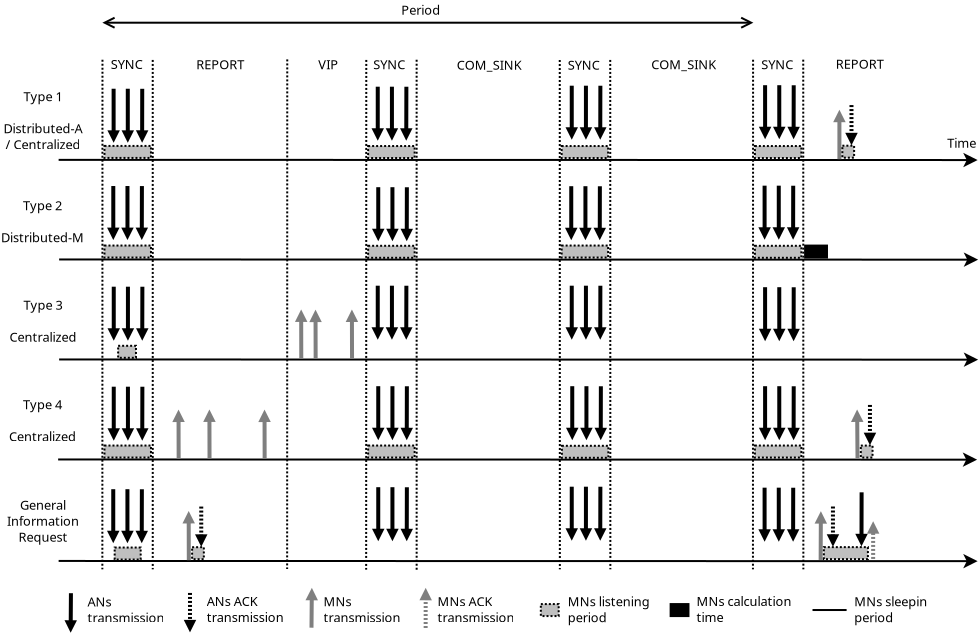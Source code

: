 <?xml version="1.0" encoding="UTF-8"?>
<dia:diagram xmlns:dia="http://www.lysator.liu.se/~alla/dia/">
  <dia:layer name="Fondo" visible="true" active="true">
    <dia:object type="Standard - Line" version="0" id="O0">
      <dia:attribute name="obj_pos">
        <dia:point val="15.341,9.995"/>
      </dia:attribute>
      <dia:attribute name="obj_bb">
        <dia:rectangle val="15.291,9.643;61.403,10.367"/>
      </dia:attribute>
      <dia:attribute name="conn_endpoints">
        <dia:point val="15.341,9.995"/>
        <dia:point val="61.291,10.005"/>
      </dia:attribute>
      <dia:attribute name="numcp">
        <dia:int val="1"/>
      </dia:attribute>
      <dia:attribute name="end_arrow">
        <dia:enum val="22"/>
      </dia:attribute>
      <dia:attribute name="end_arrow_length">
        <dia:real val="0.5"/>
      </dia:attribute>
      <dia:attribute name="end_arrow_width">
        <dia:real val="0.5"/>
      </dia:attribute>
    </dia:object>
    <dia:object type="Standard - Line" version="0" id="O1">
      <dia:attribute name="obj_pos">
        <dia:point val="20.046,4.999"/>
      </dia:attribute>
      <dia:attribute name="obj_bb">
        <dia:rectangle val="19.996,4.949;20.097,30.518"/>
      </dia:attribute>
      <dia:attribute name="conn_endpoints">
        <dia:point val="20.046,4.999"/>
        <dia:point val="20.047,30.468"/>
      </dia:attribute>
      <dia:attribute name="numcp">
        <dia:int val="1"/>
      </dia:attribute>
      <dia:attribute name="line_style">
        <dia:enum val="4"/>
      </dia:attribute>
    </dia:object>
    <dia:object type="Standard - Line" version="0" id="O2">
      <dia:attribute name="obj_pos">
        <dia:point val="17.533,4.99"/>
      </dia:attribute>
      <dia:attribute name="obj_bb">
        <dia:rectangle val="17.477,4.94;17.583,30.518"/>
      </dia:attribute>
      <dia:attribute name="conn_endpoints">
        <dia:point val="17.533,4.99"/>
        <dia:point val="17.527,30.468"/>
      </dia:attribute>
      <dia:attribute name="numcp">
        <dia:int val="1"/>
      </dia:attribute>
      <dia:attribute name="line_style">
        <dia:enum val="4"/>
      </dia:attribute>
    </dia:object>
    <dia:object type="Standard - Line" version="0" id="O3">
      <dia:attribute name="obj_pos">
        <dia:point val="33.241,4.99"/>
      </dia:attribute>
      <dia:attribute name="obj_bb">
        <dia:rectangle val="33.191,4.94;33.292,30.574"/>
      </dia:attribute>
      <dia:attribute name="conn_endpoints">
        <dia:point val="33.241,4.99"/>
        <dia:point val="33.242,30.524"/>
      </dia:attribute>
      <dia:attribute name="numcp">
        <dia:int val="1"/>
      </dia:attribute>
      <dia:attribute name="line_style">
        <dia:enum val="4"/>
      </dia:attribute>
    </dia:object>
    <dia:object type="Standard - Line" version="0" id="O4">
      <dia:attribute name="obj_pos">
        <dia:point val="30.723,4.999"/>
      </dia:attribute>
      <dia:attribute name="obj_bb">
        <dia:rectangle val="30.667,4.949;30.773,30.536"/>
      </dia:attribute>
      <dia:attribute name="conn_endpoints">
        <dia:point val="30.723,4.999"/>
        <dia:point val="30.717,30.486"/>
      </dia:attribute>
      <dia:attribute name="numcp">
        <dia:int val="1"/>
      </dia:attribute>
      <dia:attribute name="line_style">
        <dia:enum val="4"/>
      </dia:attribute>
    </dia:object>
    <dia:object type="Standard - Line" version="0" id="O5">
      <dia:attribute name="obj_pos">
        <dia:point val="40.397,5.002"/>
      </dia:attribute>
      <dia:attribute name="obj_bb">
        <dia:rectangle val="40.347,4.952;40.452,30.518"/>
      </dia:attribute>
      <dia:attribute name="conn_endpoints">
        <dia:point val="40.397,5.002"/>
        <dia:point val="40.402,30.468"/>
      </dia:attribute>
      <dia:attribute name="numcp">
        <dia:int val="1"/>
      </dia:attribute>
      <dia:attribute name="line_style">
        <dia:enum val="4"/>
      </dia:attribute>
    </dia:object>
    <dia:object type="Standard - Line" version="0" id="O6">
      <dia:attribute name="obj_pos">
        <dia:point val="42.921,4.999"/>
      </dia:attribute>
      <dia:attribute name="obj_bb">
        <dia:rectangle val="42.871,4.949;42.977,30.518"/>
      </dia:attribute>
      <dia:attribute name="conn_endpoints">
        <dia:point val="42.921,4.999"/>
        <dia:point val="42.927,30.468"/>
      </dia:attribute>
      <dia:attribute name="numcp">
        <dia:int val="1"/>
      </dia:attribute>
      <dia:attribute name="line_style">
        <dia:enum val="4"/>
      </dia:attribute>
    </dia:object>
    <dia:object type="Standard - Line" version="0" id="O7">
      <dia:attribute name="obj_pos">
        <dia:point val="52.571,4.986"/>
      </dia:attribute>
      <dia:attribute name="obj_bb">
        <dia:rectangle val="52.521,4.936;52.627,30.518"/>
      </dia:attribute>
      <dia:attribute name="conn_endpoints">
        <dia:point val="52.571,4.986"/>
        <dia:point val="52.577,30.468"/>
      </dia:attribute>
      <dia:attribute name="numcp">
        <dia:int val="1"/>
      </dia:attribute>
      <dia:attribute name="line_style">
        <dia:enum val="4"/>
      </dia:attribute>
    </dia:object>
    <dia:object type="Standard - Line" version="0" id="O8">
      <dia:attribute name="obj_pos">
        <dia:point val="50.063,4.99"/>
      </dia:attribute>
      <dia:attribute name="obj_bb">
        <dia:rectangle val="50.007,4.94;50.113,30.518"/>
      </dia:attribute>
      <dia:attribute name="conn_endpoints">
        <dia:point val="50.063,4.99"/>
        <dia:point val="50.057,30.468"/>
      </dia:attribute>
      <dia:attribute name="numcp">
        <dia:int val="1"/>
      </dia:attribute>
      <dia:attribute name="line_style">
        <dia:enum val="4"/>
      </dia:attribute>
    </dia:object>
    <dia:object type="Standard - Line" version="0" id="O9">
      <dia:attribute name="obj_pos">
        <dia:point val="15.366,14.976"/>
      </dia:attribute>
      <dia:attribute name="obj_bb">
        <dia:rectangle val="15.316,14.624;61.428,15.348"/>
      </dia:attribute>
      <dia:attribute name="conn_endpoints">
        <dia:point val="15.366,14.976"/>
        <dia:point val="61.316,14.986"/>
      </dia:attribute>
      <dia:attribute name="numcp">
        <dia:int val="1"/>
      </dia:attribute>
      <dia:attribute name="end_arrow">
        <dia:enum val="22"/>
      </dia:attribute>
      <dia:attribute name="end_arrow_length">
        <dia:real val="0.5"/>
      </dia:attribute>
      <dia:attribute name="end_arrow_width">
        <dia:real val="0.5"/>
      </dia:attribute>
    </dia:object>
    <dia:object type="Standard - Line" version="0" id="O10">
      <dia:attribute name="obj_pos">
        <dia:point val="15.366,19.976"/>
      </dia:attribute>
      <dia:attribute name="obj_bb">
        <dia:rectangle val="15.316,19.624;61.428,20.348"/>
      </dia:attribute>
      <dia:attribute name="conn_endpoints">
        <dia:point val="15.366,19.976"/>
        <dia:point val="61.316,19.986"/>
      </dia:attribute>
      <dia:attribute name="numcp">
        <dia:int val="1"/>
      </dia:attribute>
      <dia:attribute name="end_arrow">
        <dia:enum val="22"/>
      </dia:attribute>
      <dia:attribute name="end_arrow_length">
        <dia:real val="0.5"/>
      </dia:attribute>
      <dia:attribute name="end_arrow_width">
        <dia:real val="0.5"/>
      </dia:attribute>
    </dia:object>
    <dia:object type="Standard - Line" version="0" id="O11">
      <dia:attribute name="obj_pos">
        <dia:point val="15.316,24.976"/>
      </dia:attribute>
      <dia:attribute name="obj_bb">
        <dia:rectangle val="15.266,24.624;61.378,25.348"/>
      </dia:attribute>
      <dia:attribute name="conn_endpoints">
        <dia:point val="15.316,24.976"/>
        <dia:point val="61.266,24.986"/>
      </dia:attribute>
      <dia:attribute name="numcp">
        <dia:int val="1"/>
      </dia:attribute>
      <dia:attribute name="end_arrow">
        <dia:enum val="22"/>
      </dia:attribute>
      <dia:attribute name="end_arrow_length">
        <dia:real val="0.5"/>
      </dia:attribute>
      <dia:attribute name="end_arrow_width">
        <dia:real val="0.5"/>
      </dia:attribute>
    </dia:object>
    <dia:object type="Standard - Line" version="0" id="O12">
      <dia:attribute name="obj_pos">
        <dia:point val="15.341,30.051"/>
      </dia:attribute>
      <dia:attribute name="obj_bb">
        <dia:rectangle val="15.291,29.699;61.403,30.422"/>
      </dia:attribute>
      <dia:attribute name="conn_endpoints">
        <dia:point val="15.341,30.051"/>
        <dia:point val="61.291,30.061"/>
      </dia:attribute>
      <dia:attribute name="numcp">
        <dia:int val="1"/>
      </dia:attribute>
      <dia:attribute name="end_arrow">
        <dia:enum val="22"/>
      </dia:attribute>
      <dia:attribute name="end_arrow_length">
        <dia:real val="0.5"/>
      </dia:attribute>
      <dia:attribute name="end_arrow_width">
        <dia:real val="0.5"/>
      </dia:attribute>
    </dia:object>
    <dia:object type="Standard - Text" version="1" id="O13">
      <dia:attribute name="obj_pos">
        <dia:point val="17.941,5.449"/>
      </dia:attribute>
      <dia:attribute name="obj_bb">
        <dia:rectangle val="17.941,4.854;19.666,5.601"/>
      </dia:attribute>
      <dia:attribute name="text">
        <dia:composite type="text">
          <dia:attribute name="string">
            <dia:string>#SYNC#</dia:string>
          </dia:attribute>
          <dia:attribute name="font">
            <dia:font family="sans" style="0" name="Helvetica"/>
          </dia:attribute>
          <dia:attribute name="height">
            <dia:real val="0.8"/>
          </dia:attribute>
          <dia:attribute name="pos">
            <dia:point val="17.941,5.449"/>
          </dia:attribute>
          <dia:attribute name="color">
            <dia:color val="#000000"/>
          </dia:attribute>
          <dia:attribute name="alignment">
            <dia:enum val="0"/>
          </dia:attribute>
        </dia:composite>
      </dia:attribute>
      <dia:attribute name="valign">
        <dia:enum val="3"/>
      </dia:attribute>
    </dia:object>
    <dia:object type="Standard - Text" version="1" id="O14">
      <dia:attribute name="obj_pos">
        <dia:point val="31.066,5.469"/>
      </dia:attribute>
      <dia:attribute name="obj_bb">
        <dia:rectangle val="31.047,4.855;32.791,5.659"/>
      </dia:attribute>
      <dia:attribute name="text">
        <dia:composite type="text">
          <dia:attribute name="string">
            <dia:string>#SYNC#</dia:string>
          </dia:attribute>
          <dia:attribute name="font">
            <dia:font family="sans" style="0" name="Helvetica"/>
          </dia:attribute>
          <dia:attribute name="height">
            <dia:real val="0.8"/>
          </dia:attribute>
          <dia:attribute name="pos">
            <dia:point val="31.066,5.469"/>
          </dia:attribute>
          <dia:attribute name="color">
            <dia:color val="#000000"/>
          </dia:attribute>
          <dia:attribute name="alignment">
            <dia:enum val="0"/>
          </dia:attribute>
        </dia:composite>
      </dia:attribute>
      <dia:attribute name="valign">
        <dia:enum val="3"/>
      </dia:attribute>
    </dia:object>
    <dia:object type="Standard - Text" version="1" id="O15">
      <dia:attribute name="obj_pos">
        <dia:point val="40.791,5.494"/>
      </dia:attribute>
      <dia:attribute name="obj_bb">
        <dia:rectangle val="40.772,4.88;42.516,5.684"/>
      </dia:attribute>
      <dia:attribute name="text">
        <dia:composite type="text">
          <dia:attribute name="string">
            <dia:string>#SYNC#</dia:string>
          </dia:attribute>
          <dia:attribute name="font">
            <dia:font family="sans" style="0" name="Helvetica"/>
          </dia:attribute>
          <dia:attribute name="height">
            <dia:real val="0.8"/>
          </dia:attribute>
          <dia:attribute name="pos">
            <dia:point val="40.791,5.494"/>
          </dia:attribute>
          <dia:attribute name="color">
            <dia:color val="#000000"/>
          </dia:attribute>
          <dia:attribute name="alignment">
            <dia:enum val="0"/>
          </dia:attribute>
        </dia:composite>
      </dia:attribute>
      <dia:attribute name="valign">
        <dia:enum val="3"/>
      </dia:attribute>
    </dia:object>
    <dia:object type="Standard - Text" version="1" id="O16">
      <dia:attribute name="obj_pos">
        <dia:point val="50.466,5.469"/>
      </dia:attribute>
      <dia:attribute name="obj_bb">
        <dia:rectangle val="50.447,4.855;52.191,5.659"/>
      </dia:attribute>
      <dia:attribute name="text">
        <dia:composite type="text">
          <dia:attribute name="string">
            <dia:string>#SYNC#</dia:string>
          </dia:attribute>
          <dia:attribute name="font">
            <dia:font family="sans" style="0" name="Helvetica"/>
          </dia:attribute>
          <dia:attribute name="height">
            <dia:real val="0.8"/>
          </dia:attribute>
          <dia:attribute name="pos">
            <dia:point val="50.466,5.469"/>
          </dia:attribute>
          <dia:attribute name="color">
            <dia:color val="#000000"/>
          </dia:attribute>
          <dia:attribute name="alignment">
            <dia:enum val="0"/>
          </dia:attribute>
        </dia:composite>
      </dia:attribute>
      <dia:attribute name="valign">
        <dia:enum val="3"/>
      </dia:attribute>
    </dia:object>
    <dia:object type="Standard - Line" version="0" id="O17">
      <dia:attribute name="obj_pos">
        <dia:point val="26.772,4.974"/>
      </dia:attribute>
      <dia:attribute name="obj_bb">
        <dia:rectangle val="26.716,4.924;26.822,30.502"/>
      </dia:attribute>
      <dia:attribute name="conn_endpoints">
        <dia:point val="26.772,4.974"/>
        <dia:point val="26.766,30.452"/>
      </dia:attribute>
      <dia:attribute name="numcp">
        <dia:int val="1"/>
      </dia:attribute>
      <dia:attribute name="line_style">
        <dia:enum val="4"/>
      </dia:attribute>
    </dia:object>
    <dia:object type="Standard - Text" version="1" id="O18">
      <dia:attribute name="obj_pos">
        <dia:point val="22.216,5.469"/>
      </dia:attribute>
      <dia:attribute name="obj_bb">
        <dia:rectangle val="22.216,4.874;24.744,5.621"/>
      </dia:attribute>
      <dia:attribute name="text">
        <dia:composite type="text">
          <dia:attribute name="string">
            <dia:string>#REPORT#</dia:string>
          </dia:attribute>
          <dia:attribute name="font">
            <dia:font family="sans" style="0" name="Helvetica"/>
          </dia:attribute>
          <dia:attribute name="height">
            <dia:real val="0.8"/>
          </dia:attribute>
          <dia:attribute name="pos">
            <dia:point val="22.216,5.469"/>
          </dia:attribute>
          <dia:attribute name="color">
            <dia:color val="#000000"/>
          </dia:attribute>
          <dia:attribute name="alignment">
            <dia:enum val="0"/>
          </dia:attribute>
        </dia:composite>
      </dia:attribute>
      <dia:attribute name="valign">
        <dia:enum val="3"/>
      </dia:attribute>
    </dia:object>
    <dia:object type="Standard - Text" version="1" id="O19">
      <dia:attribute name="obj_pos">
        <dia:point val="28.316,5.469"/>
      </dia:attribute>
      <dia:attribute name="obj_bb">
        <dia:rectangle val="28.316,4.874;29.328,5.621"/>
      </dia:attribute>
      <dia:attribute name="text">
        <dia:composite type="text">
          <dia:attribute name="string">
            <dia:string>#VIP#</dia:string>
          </dia:attribute>
          <dia:attribute name="font">
            <dia:font family="sans" style="0" name="Helvetica"/>
          </dia:attribute>
          <dia:attribute name="height">
            <dia:real val="0.8"/>
          </dia:attribute>
          <dia:attribute name="pos">
            <dia:point val="28.316,5.469"/>
          </dia:attribute>
          <dia:attribute name="color">
            <dia:color val="#000000"/>
          </dia:attribute>
          <dia:attribute name="alignment">
            <dia:enum val="0"/>
          </dia:attribute>
        </dia:composite>
      </dia:attribute>
      <dia:attribute name="valign">
        <dia:enum val="3"/>
      </dia:attribute>
    </dia:object>
    <dia:object type="Standard - Text" version="1" id="O20">
      <dia:attribute name="obj_pos">
        <dia:point val="35.241,5.494"/>
      </dia:attribute>
      <dia:attribute name="obj_bb">
        <dia:rectangle val="35.241,4.899;38.563,5.646"/>
      </dia:attribute>
      <dia:attribute name="text">
        <dia:composite type="text">
          <dia:attribute name="string">
            <dia:string>#COM_SINK#</dia:string>
          </dia:attribute>
          <dia:attribute name="font">
            <dia:font family="sans" style="0" name="Helvetica"/>
          </dia:attribute>
          <dia:attribute name="height">
            <dia:real val="0.8"/>
          </dia:attribute>
          <dia:attribute name="pos">
            <dia:point val="35.241,5.494"/>
          </dia:attribute>
          <dia:attribute name="color">
            <dia:color val="#000000"/>
          </dia:attribute>
          <dia:attribute name="alignment">
            <dia:enum val="0"/>
          </dia:attribute>
        </dia:composite>
      </dia:attribute>
      <dia:attribute name="valign">
        <dia:enum val="3"/>
      </dia:attribute>
    </dia:object>
    <dia:object type="Standard - Text" version="1" id="O21">
      <dia:attribute name="obj_pos">
        <dia:point val="44.966,5.469"/>
      </dia:attribute>
      <dia:attribute name="obj_bb">
        <dia:rectangle val="44.947,4.855;48.288,5.659"/>
      </dia:attribute>
      <dia:attribute name="text">
        <dia:composite type="text">
          <dia:attribute name="string">
            <dia:string>#COM_SINK#</dia:string>
          </dia:attribute>
          <dia:attribute name="font">
            <dia:font family="sans" style="0" name="Helvetica"/>
          </dia:attribute>
          <dia:attribute name="height">
            <dia:real val="0.8"/>
          </dia:attribute>
          <dia:attribute name="pos">
            <dia:point val="44.966,5.469"/>
          </dia:attribute>
          <dia:attribute name="color">
            <dia:color val="#000000"/>
          </dia:attribute>
          <dia:attribute name="alignment">
            <dia:enum val="0"/>
          </dia:attribute>
        </dia:composite>
      </dia:attribute>
      <dia:attribute name="valign">
        <dia:enum val="3"/>
      </dia:attribute>
    </dia:object>
    <dia:object type="Standard - Box" version="0" id="O22">
      <dia:attribute name="obj_pos">
        <dia:point val="17.633,9.299"/>
      </dia:attribute>
      <dia:attribute name="obj_bb">
        <dia:rectangle val="17.583,9.249;20.008,9.949"/>
      </dia:attribute>
      <dia:attribute name="elem_corner">
        <dia:point val="17.633,9.299"/>
      </dia:attribute>
      <dia:attribute name="elem_width">
        <dia:real val="2.325"/>
      </dia:attribute>
      <dia:attribute name="elem_height">
        <dia:real val="0.6"/>
      </dia:attribute>
      <dia:attribute name="border_width">
        <dia:real val="0.1"/>
      </dia:attribute>
      <dia:attribute name="inner_color">
        <dia:color val="#bfbfbf"/>
      </dia:attribute>
      <dia:attribute name="show_background">
        <dia:boolean val="true"/>
      </dia:attribute>
      <dia:attribute name="line_style">
        <dia:enum val="4"/>
      </dia:attribute>
    </dia:object>
    <dia:object type="Standard - Box" version="0" id="O23">
      <dia:attribute name="obj_pos">
        <dia:point val="17.633,14.28"/>
      </dia:attribute>
      <dia:attribute name="obj_bb">
        <dia:rectangle val="17.583,14.23;20.008,14.93"/>
      </dia:attribute>
      <dia:attribute name="elem_corner">
        <dia:point val="17.633,14.28"/>
      </dia:attribute>
      <dia:attribute name="elem_width">
        <dia:real val="2.325"/>
      </dia:attribute>
      <dia:attribute name="elem_height">
        <dia:real val="0.6"/>
      </dia:attribute>
      <dia:attribute name="border_width">
        <dia:real val="0.1"/>
      </dia:attribute>
      <dia:attribute name="inner_color">
        <dia:color val="#bfbfbf"/>
      </dia:attribute>
      <dia:attribute name="show_background">
        <dia:boolean val="true"/>
      </dia:attribute>
      <dia:attribute name="line_style">
        <dia:enum val="4"/>
      </dia:attribute>
    </dia:object>
    <dia:object type="Standard - Box" version="0" id="O24">
      <dia:attribute name="obj_pos">
        <dia:point val="18.316,19.293"/>
      </dia:attribute>
      <dia:attribute name="obj_bb">
        <dia:rectangle val="18.266,19.243;19.258,19.943"/>
      </dia:attribute>
      <dia:attribute name="elem_corner">
        <dia:point val="18.316,19.293"/>
      </dia:attribute>
      <dia:attribute name="elem_width">
        <dia:real val="0.892"/>
      </dia:attribute>
      <dia:attribute name="elem_height">
        <dia:real val="0.6"/>
      </dia:attribute>
      <dia:attribute name="border_width">
        <dia:real val="0.1"/>
      </dia:attribute>
      <dia:attribute name="inner_color">
        <dia:color val="#bfbfbf"/>
      </dia:attribute>
      <dia:attribute name="show_background">
        <dia:boolean val="true"/>
      </dia:attribute>
      <dia:attribute name="line_style">
        <dia:enum val="4"/>
      </dia:attribute>
    </dia:object>
    <dia:object type="Standard - Box" version="0" id="O25">
      <dia:attribute name="obj_pos">
        <dia:point val="17.633,24.28"/>
      </dia:attribute>
      <dia:attribute name="obj_bb">
        <dia:rectangle val="17.583,24.23;20.008,24.93"/>
      </dia:attribute>
      <dia:attribute name="elem_corner">
        <dia:point val="17.633,24.28"/>
      </dia:attribute>
      <dia:attribute name="elem_width">
        <dia:real val="2.325"/>
      </dia:attribute>
      <dia:attribute name="elem_height">
        <dia:real val="0.6"/>
      </dia:attribute>
      <dia:attribute name="border_width">
        <dia:real val="0.1"/>
      </dia:attribute>
      <dia:attribute name="inner_color">
        <dia:color val="#bfbfbf"/>
      </dia:attribute>
      <dia:attribute name="show_background">
        <dia:boolean val="true"/>
      </dia:attribute>
      <dia:attribute name="line_style">
        <dia:enum val="4"/>
      </dia:attribute>
    </dia:object>
    <dia:object type="Standard - Box" version="0" id="O26">
      <dia:attribute name="obj_pos">
        <dia:point val="18.143,29.38"/>
      </dia:attribute>
      <dia:attribute name="obj_bb">
        <dia:rectangle val="18.093,29.33;19.493,30.03"/>
      </dia:attribute>
      <dia:attribute name="elem_corner">
        <dia:point val="18.143,29.38"/>
      </dia:attribute>
      <dia:attribute name="elem_width">
        <dia:real val="1.3"/>
      </dia:attribute>
      <dia:attribute name="elem_height">
        <dia:real val="0.6"/>
      </dia:attribute>
      <dia:attribute name="border_width">
        <dia:real val="0.1"/>
      </dia:attribute>
      <dia:attribute name="inner_color">
        <dia:color val="#bfbfbf"/>
      </dia:attribute>
      <dia:attribute name="show_background">
        <dia:boolean val="true"/>
      </dia:attribute>
      <dia:attribute name="line_style">
        <dia:enum val="4"/>
      </dia:attribute>
    </dia:object>
    <dia:object type="Standard - Box" version="0" id="O27">
      <dia:attribute name="obj_pos">
        <dia:point val="30.816,9.305"/>
      </dia:attribute>
      <dia:attribute name="obj_bb">
        <dia:rectangle val="30.766,9.255;33.191,9.955"/>
      </dia:attribute>
      <dia:attribute name="elem_corner">
        <dia:point val="30.816,9.305"/>
      </dia:attribute>
      <dia:attribute name="elem_width">
        <dia:real val="2.325"/>
      </dia:attribute>
      <dia:attribute name="elem_height">
        <dia:real val="0.6"/>
      </dia:attribute>
      <dia:attribute name="border_width">
        <dia:real val="0.1"/>
      </dia:attribute>
      <dia:attribute name="inner_color">
        <dia:color val="#bfbfbf"/>
      </dia:attribute>
      <dia:attribute name="show_background">
        <dia:boolean val="true"/>
      </dia:attribute>
      <dia:attribute name="line_style">
        <dia:enum val="4"/>
      </dia:attribute>
    </dia:object>
    <dia:object type="Standard - Box" version="0" id="O28">
      <dia:attribute name="obj_pos">
        <dia:point val="40.491,9.305"/>
      </dia:attribute>
      <dia:attribute name="obj_bb">
        <dia:rectangle val="40.441,9.255;42.866,9.955"/>
      </dia:attribute>
      <dia:attribute name="elem_corner">
        <dia:point val="40.491,9.305"/>
      </dia:attribute>
      <dia:attribute name="elem_width">
        <dia:real val="2.325"/>
      </dia:attribute>
      <dia:attribute name="elem_height">
        <dia:real val="0.6"/>
      </dia:attribute>
      <dia:attribute name="border_width">
        <dia:real val="0.1"/>
      </dia:attribute>
      <dia:attribute name="inner_color">
        <dia:color val="#bfbfbf"/>
      </dia:attribute>
      <dia:attribute name="show_background">
        <dia:boolean val="true"/>
      </dia:attribute>
      <dia:attribute name="line_style">
        <dia:enum val="4"/>
      </dia:attribute>
    </dia:object>
    <dia:object type="Standard - Box" version="0" id="O29">
      <dia:attribute name="obj_pos">
        <dia:point val="30.816,14.293"/>
      </dia:attribute>
      <dia:attribute name="obj_bb">
        <dia:rectangle val="30.766,14.243;33.191,14.943"/>
      </dia:attribute>
      <dia:attribute name="elem_corner">
        <dia:point val="30.816,14.293"/>
      </dia:attribute>
      <dia:attribute name="elem_width">
        <dia:real val="2.325"/>
      </dia:attribute>
      <dia:attribute name="elem_height">
        <dia:real val="0.6"/>
      </dia:attribute>
      <dia:attribute name="border_width">
        <dia:real val="0.1"/>
      </dia:attribute>
      <dia:attribute name="inner_color">
        <dia:color val="#bfbfbf"/>
      </dia:attribute>
      <dia:attribute name="show_background">
        <dia:boolean val="true"/>
      </dia:attribute>
      <dia:attribute name="line_style">
        <dia:enum val="4"/>
      </dia:attribute>
    </dia:object>
    <dia:object type="Standard - Box" version="0" id="O30">
      <dia:attribute name="obj_pos">
        <dia:point val="40.491,14.28"/>
      </dia:attribute>
      <dia:attribute name="obj_bb">
        <dia:rectangle val="40.441,14.23;42.866,14.93"/>
      </dia:attribute>
      <dia:attribute name="elem_corner">
        <dia:point val="40.491,14.28"/>
      </dia:attribute>
      <dia:attribute name="elem_width">
        <dia:real val="2.325"/>
      </dia:attribute>
      <dia:attribute name="elem_height">
        <dia:real val="0.6"/>
      </dia:attribute>
      <dia:attribute name="border_width">
        <dia:real val="0.1"/>
      </dia:attribute>
      <dia:attribute name="inner_color">
        <dia:color val="#bfbfbf"/>
      </dia:attribute>
      <dia:attribute name="show_background">
        <dia:boolean val="true"/>
      </dia:attribute>
      <dia:attribute name="line_style">
        <dia:enum val="4"/>
      </dia:attribute>
    </dia:object>
    <dia:object type="Standard - Box" version="0" id="O31">
      <dia:attribute name="obj_pos">
        <dia:point val="50.153,9.305"/>
      </dia:attribute>
      <dia:attribute name="obj_bb">
        <dia:rectangle val="50.103,9.255;52.528,9.955"/>
      </dia:attribute>
      <dia:attribute name="elem_corner">
        <dia:point val="50.153,9.305"/>
      </dia:attribute>
      <dia:attribute name="elem_width">
        <dia:real val="2.325"/>
      </dia:attribute>
      <dia:attribute name="elem_height">
        <dia:real val="0.6"/>
      </dia:attribute>
      <dia:attribute name="border_width">
        <dia:real val="0.1"/>
      </dia:attribute>
      <dia:attribute name="inner_color">
        <dia:color val="#bfbfbf"/>
      </dia:attribute>
      <dia:attribute name="show_background">
        <dia:boolean val="true"/>
      </dia:attribute>
      <dia:attribute name="line_style">
        <dia:enum val="4"/>
      </dia:attribute>
    </dia:object>
    <dia:object type="Standard - Box" version="0" id="O32">
      <dia:attribute name="obj_pos">
        <dia:point val="50.153,14.293"/>
      </dia:attribute>
      <dia:attribute name="obj_bb">
        <dia:rectangle val="50.103,14.243;52.528,14.943"/>
      </dia:attribute>
      <dia:attribute name="elem_corner">
        <dia:point val="50.153,14.293"/>
      </dia:attribute>
      <dia:attribute name="elem_width">
        <dia:real val="2.325"/>
      </dia:attribute>
      <dia:attribute name="elem_height">
        <dia:real val="0.6"/>
      </dia:attribute>
      <dia:attribute name="border_width">
        <dia:real val="0.1"/>
      </dia:attribute>
      <dia:attribute name="inner_color">
        <dia:color val="#bfbfbf"/>
      </dia:attribute>
      <dia:attribute name="show_background">
        <dia:boolean val="true"/>
      </dia:attribute>
      <dia:attribute name="line_style">
        <dia:enum val="4"/>
      </dia:attribute>
    </dia:object>
    <dia:object type="Standard - Box" version="0" id="O33">
      <dia:attribute name="obj_pos">
        <dia:point val="30.816,24.28"/>
      </dia:attribute>
      <dia:attribute name="obj_bb">
        <dia:rectangle val="30.765,24.23;33.191,24.93"/>
      </dia:attribute>
      <dia:attribute name="elem_corner">
        <dia:point val="30.816,24.28"/>
      </dia:attribute>
      <dia:attribute name="elem_width">
        <dia:real val="2.325"/>
      </dia:attribute>
      <dia:attribute name="elem_height">
        <dia:real val="0.6"/>
      </dia:attribute>
      <dia:attribute name="border_width">
        <dia:real val="0.1"/>
      </dia:attribute>
      <dia:attribute name="inner_color">
        <dia:color val="#bfbfbf"/>
      </dia:attribute>
      <dia:attribute name="show_background">
        <dia:boolean val="true"/>
      </dia:attribute>
      <dia:attribute name="line_style">
        <dia:enum val="4"/>
      </dia:attribute>
    </dia:object>
    <dia:object type="Standard - Box" version="0" id="O34">
      <dia:attribute name="obj_pos">
        <dia:point val="40.503,24.293"/>
      </dia:attribute>
      <dia:attribute name="obj_bb">
        <dia:rectangle val="40.453,24.243;42.878,24.943"/>
      </dia:attribute>
      <dia:attribute name="elem_corner">
        <dia:point val="40.503,24.293"/>
      </dia:attribute>
      <dia:attribute name="elem_width">
        <dia:real val="2.325"/>
      </dia:attribute>
      <dia:attribute name="elem_height">
        <dia:real val="0.6"/>
      </dia:attribute>
      <dia:attribute name="border_width">
        <dia:real val="0.1"/>
      </dia:attribute>
      <dia:attribute name="inner_color">
        <dia:color val="#bfbfbf"/>
      </dia:attribute>
      <dia:attribute name="show_background">
        <dia:boolean val="true"/>
      </dia:attribute>
      <dia:attribute name="line_style">
        <dia:enum val="4"/>
      </dia:attribute>
    </dia:object>
    <dia:object type="Standard - Box" version="0" id="O35">
      <dia:attribute name="obj_pos">
        <dia:point val="50.153,24.28"/>
      </dia:attribute>
      <dia:attribute name="obj_bb">
        <dia:rectangle val="50.103,24.23;52.528,24.93"/>
      </dia:attribute>
      <dia:attribute name="elem_corner">
        <dia:point val="50.153,24.28"/>
      </dia:attribute>
      <dia:attribute name="elem_width">
        <dia:real val="2.325"/>
      </dia:attribute>
      <dia:attribute name="elem_height">
        <dia:real val="0.6"/>
      </dia:attribute>
      <dia:attribute name="border_width">
        <dia:real val="0.1"/>
      </dia:attribute>
      <dia:attribute name="inner_color">
        <dia:color val="#bfbfbf"/>
      </dia:attribute>
      <dia:attribute name="show_background">
        <dia:boolean val="true"/>
      </dia:attribute>
      <dia:attribute name="line_style">
        <dia:enum val="4"/>
      </dia:attribute>
    </dia:object>
    <dia:object type="Standard - Text" version="1" id="O36">
      <dia:attribute name="obj_pos">
        <dia:point val="54.191,5.441"/>
      </dia:attribute>
      <dia:attribute name="obj_bb">
        <dia:rectangle val="54.191,4.846;56.718,5.593"/>
      </dia:attribute>
      <dia:attribute name="text">
        <dia:composite type="text">
          <dia:attribute name="string">
            <dia:string>#REPORT#</dia:string>
          </dia:attribute>
          <dia:attribute name="font">
            <dia:font family="sans" style="0" name="Helvetica"/>
          </dia:attribute>
          <dia:attribute name="height">
            <dia:real val="0.8"/>
          </dia:attribute>
          <dia:attribute name="pos">
            <dia:point val="54.191,5.441"/>
          </dia:attribute>
          <dia:attribute name="color">
            <dia:color val="#000000"/>
          </dia:attribute>
          <dia:attribute name="alignment">
            <dia:enum val="0"/>
          </dia:attribute>
        </dia:composite>
      </dia:attribute>
      <dia:attribute name="valign">
        <dia:enum val="3"/>
      </dia:attribute>
    </dia:object>
    <dia:object type="Standard - Line" version="0" id="O37">
      <dia:attribute name="obj_pos">
        <dia:point val="18.09,6.44"/>
      </dia:attribute>
      <dia:attribute name="obj_bb">
        <dia:rectangle val="17.779,6.34;18.402,9.241"/>
      </dia:attribute>
      <dia:attribute name="conn_endpoints">
        <dia:point val="18.09,6.44"/>
        <dia:point val="18.091,9.018"/>
      </dia:attribute>
      <dia:attribute name="numcp">
        <dia:int val="1"/>
      </dia:attribute>
      <dia:attribute name="line_width">
        <dia:real val="0.2"/>
      </dia:attribute>
      <dia:attribute name="end_arrow">
        <dia:enum val="3"/>
      </dia:attribute>
      <dia:attribute name="end_arrow_length">
        <dia:real val="0.3"/>
      </dia:attribute>
      <dia:attribute name="end_arrow_width">
        <dia:real val="0.3"/>
      </dia:attribute>
    </dia:object>
    <dia:object type="Standard - Line" version="0" id="O38">
      <dia:attribute name="obj_pos">
        <dia:point val="18.799,6.44"/>
      </dia:attribute>
      <dia:attribute name="obj_bb">
        <dia:rectangle val="18.488,6.34;19.111,9.241"/>
      </dia:attribute>
      <dia:attribute name="conn_endpoints">
        <dia:point val="18.799,6.44"/>
        <dia:point val="18.799,9.018"/>
      </dia:attribute>
      <dia:attribute name="numcp">
        <dia:int val="1"/>
      </dia:attribute>
      <dia:attribute name="line_width">
        <dia:real val="0.2"/>
      </dia:attribute>
      <dia:attribute name="end_arrow">
        <dia:enum val="3"/>
      </dia:attribute>
      <dia:attribute name="end_arrow_length">
        <dia:real val="0.3"/>
      </dia:attribute>
      <dia:attribute name="end_arrow_width">
        <dia:real val="0.3"/>
      </dia:attribute>
    </dia:object>
    <dia:object type="Standard - Line" version="0" id="O39">
      <dia:attribute name="obj_pos">
        <dia:point val="19.521,6.443"/>
      </dia:attribute>
      <dia:attribute name="obj_bb">
        <dia:rectangle val="19.205,6.342;19.828,9.241"/>
      </dia:attribute>
      <dia:attribute name="conn_endpoints">
        <dia:point val="19.521,6.443"/>
        <dia:point val="19.516,9.018"/>
      </dia:attribute>
      <dia:attribute name="numcp">
        <dia:int val="1"/>
      </dia:attribute>
      <dia:attribute name="line_width">
        <dia:real val="0.2"/>
      </dia:attribute>
      <dia:attribute name="end_arrow">
        <dia:enum val="3"/>
      </dia:attribute>
      <dia:attribute name="end_arrow_length">
        <dia:real val="0.3"/>
      </dia:attribute>
      <dia:attribute name="end_arrow_width">
        <dia:real val="0.3"/>
      </dia:attribute>
    </dia:object>
    <dia:object type="Standard - Line" version="0" id="O40">
      <dia:attribute name="obj_pos">
        <dia:point val="18.074,11.304"/>
      </dia:attribute>
      <dia:attribute name="obj_bb">
        <dia:rectangle val="17.763,11.204;18.386,14.105"/>
      </dia:attribute>
      <dia:attribute name="conn_endpoints">
        <dia:point val="18.074,11.304"/>
        <dia:point val="18.074,13.882"/>
      </dia:attribute>
      <dia:attribute name="numcp">
        <dia:int val="1"/>
      </dia:attribute>
      <dia:attribute name="line_width">
        <dia:real val="0.2"/>
      </dia:attribute>
      <dia:attribute name="end_arrow">
        <dia:enum val="3"/>
      </dia:attribute>
      <dia:attribute name="end_arrow_length">
        <dia:real val="0.3"/>
      </dia:attribute>
      <dia:attribute name="end_arrow_width">
        <dia:real val="0.3"/>
      </dia:attribute>
    </dia:object>
    <dia:object type="Standard - Line" version="0" id="O41">
      <dia:attribute name="obj_pos">
        <dia:point val="18.783,11.304"/>
      </dia:attribute>
      <dia:attribute name="obj_bb">
        <dia:rectangle val="18.471,11.204;19.095,14.105"/>
      </dia:attribute>
      <dia:attribute name="conn_endpoints">
        <dia:point val="18.783,11.304"/>
        <dia:point val="18.783,13.882"/>
      </dia:attribute>
      <dia:attribute name="numcp">
        <dia:int val="1"/>
      </dia:attribute>
      <dia:attribute name="line_width">
        <dia:real val="0.2"/>
      </dia:attribute>
      <dia:attribute name="end_arrow">
        <dia:enum val="3"/>
      </dia:attribute>
      <dia:attribute name="end_arrow_length">
        <dia:real val="0.3"/>
      </dia:attribute>
      <dia:attribute name="end_arrow_width">
        <dia:real val="0.3"/>
      </dia:attribute>
    </dia:object>
    <dia:object type="Standard - Line" version="0" id="O42">
      <dia:attribute name="obj_pos">
        <dia:point val="19.505,11.307"/>
      </dia:attribute>
      <dia:attribute name="obj_bb">
        <dia:rectangle val="19.188,11.207;19.812,14.105"/>
      </dia:attribute>
      <dia:attribute name="conn_endpoints">
        <dia:point val="19.505,11.307"/>
        <dia:point val="19.499,13.882"/>
      </dia:attribute>
      <dia:attribute name="numcp">
        <dia:int val="1"/>
      </dia:attribute>
      <dia:attribute name="line_width">
        <dia:real val="0.2"/>
      </dia:attribute>
      <dia:attribute name="end_arrow">
        <dia:enum val="3"/>
      </dia:attribute>
      <dia:attribute name="end_arrow_length">
        <dia:real val="0.3"/>
      </dia:attribute>
      <dia:attribute name="end_arrow_width">
        <dia:real val="0.3"/>
      </dia:attribute>
    </dia:object>
    <dia:object type="Standard - Line" version="0" id="O43">
      <dia:attribute name="obj_pos">
        <dia:point val="18.097,16.338"/>
      </dia:attribute>
      <dia:attribute name="obj_bb">
        <dia:rectangle val="17.786,16.238;18.409,19.14"/>
      </dia:attribute>
      <dia:attribute name="conn_endpoints">
        <dia:point val="18.097,16.338"/>
        <dia:point val="18.097,18.916"/>
      </dia:attribute>
      <dia:attribute name="numcp">
        <dia:int val="1"/>
      </dia:attribute>
      <dia:attribute name="line_width">
        <dia:real val="0.2"/>
      </dia:attribute>
      <dia:attribute name="end_arrow">
        <dia:enum val="3"/>
      </dia:attribute>
      <dia:attribute name="end_arrow_length">
        <dia:real val="0.3"/>
      </dia:attribute>
      <dia:attribute name="end_arrow_width">
        <dia:real val="0.3"/>
      </dia:attribute>
    </dia:object>
    <dia:object type="Standard - Line" version="0" id="O44">
      <dia:attribute name="obj_pos">
        <dia:point val="18.806,16.338"/>
      </dia:attribute>
      <dia:attribute name="obj_bb">
        <dia:rectangle val="18.494,16.238;19.118,19.14"/>
      </dia:attribute>
      <dia:attribute name="conn_endpoints">
        <dia:point val="18.806,16.338"/>
        <dia:point val="18.806,18.916"/>
      </dia:attribute>
      <dia:attribute name="numcp">
        <dia:int val="1"/>
      </dia:attribute>
      <dia:attribute name="line_width">
        <dia:real val="0.2"/>
      </dia:attribute>
      <dia:attribute name="end_arrow">
        <dia:enum val="3"/>
      </dia:attribute>
      <dia:attribute name="end_arrow_length">
        <dia:real val="0.3"/>
      </dia:attribute>
      <dia:attribute name="end_arrow_width">
        <dia:real val="0.3"/>
      </dia:attribute>
    </dia:object>
    <dia:object type="Standard - Line" version="0" id="O45">
      <dia:attribute name="obj_pos">
        <dia:point val="19.528,16.341"/>
      </dia:attribute>
      <dia:attribute name="obj_bb">
        <dia:rectangle val="19.211,16.241;19.835,19.14"/>
      </dia:attribute>
      <dia:attribute name="conn_endpoints">
        <dia:point val="19.528,16.341"/>
        <dia:point val="19.522,18.916"/>
      </dia:attribute>
      <dia:attribute name="numcp">
        <dia:int val="1"/>
      </dia:attribute>
      <dia:attribute name="line_width">
        <dia:real val="0.2"/>
      </dia:attribute>
      <dia:attribute name="end_arrow">
        <dia:enum val="3"/>
      </dia:attribute>
      <dia:attribute name="end_arrow_length">
        <dia:real val="0.3"/>
      </dia:attribute>
      <dia:attribute name="end_arrow_width">
        <dia:real val="0.3"/>
      </dia:attribute>
    </dia:object>
    <dia:object type="Standard - Line" version="0" id="O46">
      <dia:attribute name="obj_pos">
        <dia:point val="18.097,21.338"/>
      </dia:attribute>
      <dia:attribute name="obj_bb">
        <dia:rectangle val="17.786,21.238;18.409,24.14"/>
      </dia:attribute>
      <dia:attribute name="conn_endpoints">
        <dia:point val="18.097,21.338"/>
        <dia:point val="18.097,23.916"/>
      </dia:attribute>
      <dia:attribute name="numcp">
        <dia:int val="1"/>
      </dia:attribute>
      <dia:attribute name="line_width">
        <dia:real val="0.2"/>
      </dia:attribute>
      <dia:attribute name="end_arrow">
        <dia:enum val="3"/>
      </dia:attribute>
      <dia:attribute name="end_arrow_length">
        <dia:real val="0.3"/>
      </dia:attribute>
      <dia:attribute name="end_arrow_width">
        <dia:real val="0.3"/>
      </dia:attribute>
    </dia:object>
    <dia:object type="Standard - Line" version="0" id="O47">
      <dia:attribute name="obj_pos">
        <dia:point val="18.806,21.338"/>
      </dia:attribute>
      <dia:attribute name="obj_bb">
        <dia:rectangle val="18.494,21.238;19.118,24.14"/>
      </dia:attribute>
      <dia:attribute name="conn_endpoints">
        <dia:point val="18.806,21.338"/>
        <dia:point val="18.806,23.916"/>
      </dia:attribute>
      <dia:attribute name="numcp">
        <dia:int val="1"/>
      </dia:attribute>
      <dia:attribute name="line_width">
        <dia:real val="0.2"/>
      </dia:attribute>
      <dia:attribute name="end_arrow">
        <dia:enum val="3"/>
      </dia:attribute>
      <dia:attribute name="end_arrow_length">
        <dia:real val="0.3"/>
      </dia:attribute>
      <dia:attribute name="end_arrow_width">
        <dia:real val="0.3"/>
      </dia:attribute>
    </dia:object>
    <dia:object type="Standard - Line" version="0" id="O48">
      <dia:attribute name="obj_pos">
        <dia:point val="19.528,21.341"/>
      </dia:attribute>
      <dia:attribute name="obj_bb">
        <dia:rectangle val="19.211,21.241;19.835,24.14"/>
      </dia:attribute>
      <dia:attribute name="conn_endpoints">
        <dia:point val="19.528,21.341"/>
        <dia:point val="19.522,23.916"/>
      </dia:attribute>
      <dia:attribute name="numcp">
        <dia:int val="1"/>
      </dia:attribute>
      <dia:attribute name="line_width">
        <dia:real val="0.2"/>
      </dia:attribute>
      <dia:attribute name="end_arrow">
        <dia:enum val="3"/>
      </dia:attribute>
      <dia:attribute name="end_arrow_length">
        <dia:real val="0.3"/>
      </dia:attribute>
      <dia:attribute name="end_arrow_width">
        <dia:real val="0.3"/>
      </dia:attribute>
    </dia:object>
    <dia:object type="Standard - Line" version="0" id="O49">
      <dia:attribute name="obj_pos">
        <dia:point val="18.072,26.463"/>
      </dia:attribute>
      <dia:attribute name="obj_bb">
        <dia:rectangle val="17.761,26.363;18.384,29.265"/>
      </dia:attribute>
      <dia:attribute name="conn_endpoints">
        <dia:point val="18.072,26.463"/>
        <dia:point val="18.072,29.041"/>
      </dia:attribute>
      <dia:attribute name="numcp">
        <dia:int val="1"/>
      </dia:attribute>
      <dia:attribute name="line_width">
        <dia:real val="0.2"/>
      </dia:attribute>
      <dia:attribute name="end_arrow">
        <dia:enum val="3"/>
      </dia:attribute>
      <dia:attribute name="end_arrow_length">
        <dia:real val="0.3"/>
      </dia:attribute>
      <dia:attribute name="end_arrow_width">
        <dia:real val="0.3"/>
      </dia:attribute>
    </dia:object>
    <dia:object type="Standard - Line" version="0" id="O50">
      <dia:attribute name="obj_pos">
        <dia:point val="18.781,26.463"/>
      </dia:attribute>
      <dia:attribute name="obj_bb">
        <dia:rectangle val="18.469,26.363;19.093,29.265"/>
      </dia:attribute>
      <dia:attribute name="conn_endpoints">
        <dia:point val="18.781,26.463"/>
        <dia:point val="18.781,29.041"/>
      </dia:attribute>
      <dia:attribute name="numcp">
        <dia:int val="1"/>
      </dia:attribute>
      <dia:attribute name="line_width">
        <dia:real val="0.2"/>
      </dia:attribute>
      <dia:attribute name="end_arrow">
        <dia:enum val="3"/>
      </dia:attribute>
      <dia:attribute name="end_arrow_length">
        <dia:real val="0.3"/>
      </dia:attribute>
      <dia:attribute name="end_arrow_width">
        <dia:real val="0.3"/>
      </dia:attribute>
    </dia:object>
    <dia:object type="Standard - Line" version="0" id="O51">
      <dia:attribute name="obj_pos">
        <dia:point val="19.503,26.466"/>
      </dia:attribute>
      <dia:attribute name="obj_bb">
        <dia:rectangle val="19.186,26.366;19.81,29.265"/>
      </dia:attribute>
      <dia:attribute name="conn_endpoints">
        <dia:point val="19.503,26.466"/>
        <dia:point val="19.497,29.041"/>
      </dia:attribute>
      <dia:attribute name="numcp">
        <dia:int val="1"/>
      </dia:attribute>
      <dia:attribute name="line_width">
        <dia:real val="0.2"/>
      </dia:attribute>
      <dia:attribute name="end_arrow">
        <dia:enum val="3"/>
      </dia:attribute>
      <dia:attribute name="end_arrow_length">
        <dia:real val="0.3"/>
      </dia:attribute>
      <dia:attribute name="end_arrow_width">
        <dia:real val="0.3"/>
      </dia:attribute>
    </dia:object>
    <dia:object type="Standard - Line" version="0" id="O52">
      <dia:attribute name="obj_pos">
        <dia:point val="31.297,6.338"/>
      </dia:attribute>
      <dia:attribute name="obj_bb">
        <dia:rectangle val="30.986,6.238;31.609,9.14"/>
      </dia:attribute>
      <dia:attribute name="conn_endpoints">
        <dia:point val="31.297,6.338"/>
        <dia:point val="31.297,8.916"/>
      </dia:attribute>
      <dia:attribute name="numcp">
        <dia:int val="1"/>
      </dia:attribute>
      <dia:attribute name="line_width">
        <dia:real val="0.2"/>
      </dia:attribute>
      <dia:attribute name="end_arrow">
        <dia:enum val="3"/>
      </dia:attribute>
      <dia:attribute name="end_arrow_length">
        <dia:real val="0.3"/>
      </dia:attribute>
      <dia:attribute name="end_arrow_width">
        <dia:real val="0.3"/>
      </dia:attribute>
    </dia:object>
    <dia:object type="Standard - Line" version="0" id="O53">
      <dia:attribute name="obj_pos">
        <dia:point val="32.006,6.338"/>
      </dia:attribute>
      <dia:attribute name="obj_bb">
        <dia:rectangle val="31.694,6.238;32.318,9.14"/>
      </dia:attribute>
      <dia:attribute name="conn_endpoints">
        <dia:point val="32.006,6.338"/>
        <dia:point val="32.006,8.916"/>
      </dia:attribute>
      <dia:attribute name="numcp">
        <dia:int val="1"/>
      </dia:attribute>
      <dia:attribute name="line_width">
        <dia:real val="0.2"/>
      </dia:attribute>
      <dia:attribute name="end_arrow">
        <dia:enum val="3"/>
      </dia:attribute>
      <dia:attribute name="end_arrow_length">
        <dia:real val="0.3"/>
      </dia:attribute>
      <dia:attribute name="end_arrow_width">
        <dia:real val="0.3"/>
      </dia:attribute>
    </dia:object>
    <dia:object type="Standard - Line" version="0" id="O54">
      <dia:attribute name="obj_pos">
        <dia:point val="32.728,6.341"/>
      </dia:attribute>
      <dia:attribute name="obj_bb">
        <dia:rectangle val="32.411,6.241;33.035,9.14"/>
      </dia:attribute>
      <dia:attribute name="conn_endpoints">
        <dia:point val="32.728,6.341"/>
        <dia:point val="32.722,8.916"/>
      </dia:attribute>
      <dia:attribute name="numcp">
        <dia:int val="1"/>
      </dia:attribute>
      <dia:attribute name="line_width">
        <dia:real val="0.2"/>
      </dia:attribute>
      <dia:attribute name="end_arrow">
        <dia:enum val="3"/>
      </dia:attribute>
      <dia:attribute name="end_arrow_length">
        <dia:real val="0.3"/>
      </dia:attribute>
      <dia:attribute name="end_arrow_width">
        <dia:real val="0.3"/>
      </dia:attribute>
    </dia:object>
    <dia:object type="Standard - Line" version="0" id="O55">
      <dia:attribute name="obj_pos">
        <dia:point val="31.322,11.363"/>
      </dia:attribute>
      <dia:attribute name="obj_bb">
        <dia:rectangle val="31.011,11.263;31.634,14.165"/>
      </dia:attribute>
      <dia:attribute name="conn_endpoints">
        <dia:point val="31.322,11.363"/>
        <dia:point val="31.322,13.941"/>
      </dia:attribute>
      <dia:attribute name="numcp">
        <dia:int val="1"/>
      </dia:attribute>
      <dia:attribute name="line_width">
        <dia:real val="0.2"/>
      </dia:attribute>
      <dia:attribute name="end_arrow">
        <dia:enum val="3"/>
      </dia:attribute>
      <dia:attribute name="end_arrow_length">
        <dia:real val="0.3"/>
      </dia:attribute>
      <dia:attribute name="end_arrow_width">
        <dia:real val="0.3"/>
      </dia:attribute>
    </dia:object>
    <dia:object type="Standard - Line" version="0" id="O56">
      <dia:attribute name="obj_pos">
        <dia:point val="32.031,11.363"/>
      </dia:attribute>
      <dia:attribute name="obj_bb">
        <dia:rectangle val="31.719,11.263;32.343,14.165"/>
      </dia:attribute>
      <dia:attribute name="conn_endpoints">
        <dia:point val="32.031,11.363"/>
        <dia:point val="32.031,13.941"/>
      </dia:attribute>
      <dia:attribute name="numcp">
        <dia:int val="1"/>
      </dia:attribute>
      <dia:attribute name="line_width">
        <dia:real val="0.2"/>
      </dia:attribute>
      <dia:attribute name="end_arrow">
        <dia:enum val="3"/>
      </dia:attribute>
      <dia:attribute name="end_arrow_length">
        <dia:real val="0.3"/>
      </dia:attribute>
      <dia:attribute name="end_arrow_width">
        <dia:real val="0.3"/>
      </dia:attribute>
    </dia:object>
    <dia:object type="Standard - Line" version="0" id="O57">
      <dia:attribute name="obj_pos">
        <dia:point val="32.753,11.366"/>
      </dia:attribute>
      <dia:attribute name="obj_bb">
        <dia:rectangle val="32.436,11.266;33.06,14.165"/>
      </dia:attribute>
      <dia:attribute name="conn_endpoints">
        <dia:point val="32.753,11.366"/>
        <dia:point val="32.747,13.941"/>
      </dia:attribute>
      <dia:attribute name="numcp">
        <dia:int val="1"/>
      </dia:attribute>
      <dia:attribute name="line_width">
        <dia:real val="0.2"/>
      </dia:attribute>
      <dia:attribute name="end_arrow">
        <dia:enum val="3"/>
      </dia:attribute>
      <dia:attribute name="end_arrow_length">
        <dia:real val="0.3"/>
      </dia:attribute>
      <dia:attribute name="end_arrow_width">
        <dia:real val="0.3"/>
      </dia:attribute>
    </dia:object>
    <dia:object type="Standard - Line" version="0" id="O58">
      <dia:attribute name="obj_pos">
        <dia:point val="31.297,16.288"/>
      </dia:attribute>
      <dia:attribute name="obj_bb">
        <dia:rectangle val="30.986,16.188;31.609,19.09"/>
      </dia:attribute>
      <dia:attribute name="conn_endpoints">
        <dia:point val="31.297,16.288"/>
        <dia:point val="31.297,18.866"/>
      </dia:attribute>
      <dia:attribute name="numcp">
        <dia:int val="1"/>
      </dia:attribute>
      <dia:attribute name="line_width">
        <dia:real val="0.2"/>
      </dia:attribute>
      <dia:attribute name="end_arrow">
        <dia:enum val="3"/>
      </dia:attribute>
      <dia:attribute name="end_arrow_length">
        <dia:real val="0.3"/>
      </dia:attribute>
      <dia:attribute name="end_arrow_width">
        <dia:real val="0.3"/>
      </dia:attribute>
    </dia:object>
    <dia:object type="Standard - Line" version="0" id="O59">
      <dia:attribute name="obj_pos">
        <dia:point val="32.006,16.288"/>
      </dia:attribute>
      <dia:attribute name="obj_bb">
        <dia:rectangle val="31.694,16.188;32.318,19.09"/>
      </dia:attribute>
      <dia:attribute name="conn_endpoints">
        <dia:point val="32.006,16.288"/>
        <dia:point val="32.006,18.866"/>
      </dia:attribute>
      <dia:attribute name="numcp">
        <dia:int val="1"/>
      </dia:attribute>
      <dia:attribute name="line_width">
        <dia:real val="0.2"/>
      </dia:attribute>
      <dia:attribute name="end_arrow">
        <dia:enum val="3"/>
      </dia:attribute>
      <dia:attribute name="end_arrow_length">
        <dia:real val="0.3"/>
      </dia:attribute>
      <dia:attribute name="end_arrow_width">
        <dia:real val="0.3"/>
      </dia:attribute>
    </dia:object>
    <dia:object type="Standard - Line" version="0" id="O60">
      <dia:attribute name="obj_pos">
        <dia:point val="32.728,16.291"/>
      </dia:attribute>
      <dia:attribute name="obj_bb">
        <dia:rectangle val="32.411,16.191;33.035,19.09"/>
      </dia:attribute>
      <dia:attribute name="conn_endpoints">
        <dia:point val="32.728,16.291"/>
        <dia:point val="32.722,18.866"/>
      </dia:attribute>
      <dia:attribute name="numcp">
        <dia:int val="1"/>
      </dia:attribute>
      <dia:attribute name="line_width">
        <dia:real val="0.2"/>
      </dia:attribute>
      <dia:attribute name="end_arrow">
        <dia:enum val="3"/>
      </dia:attribute>
      <dia:attribute name="end_arrow_length">
        <dia:real val="0.3"/>
      </dia:attribute>
      <dia:attribute name="end_arrow_width">
        <dia:real val="0.3"/>
      </dia:attribute>
    </dia:object>
    <dia:object type="Standard - Line" version="0" id="O61">
      <dia:attribute name="obj_pos">
        <dia:point val="31.322,21.313"/>
      </dia:attribute>
      <dia:attribute name="obj_bb">
        <dia:rectangle val="31.011,21.213;31.634,24.115"/>
      </dia:attribute>
      <dia:attribute name="conn_endpoints">
        <dia:point val="31.322,21.313"/>
        <dia:point val="31.322,23.891"/>
      </dia:attribute>
      <dia:attribute name="numcp">
        <dia:int val="1"/>
      </dia:attribute>
      <dia:attribute name="line_width">
        <dia:real val="0.2"/>
      </dia:attribute>
      <dia:attribute name="end_arrow">
        <dia:enum val="3"/>
      </dia:attribute>
      <dia:attribute name="end_arrow_length">
        <dia:real val="0.3"/>
      </dia:attribute>
      <dia:attribute name="end_arrow_width">
        <dia:real val="0.3"/>
      </dia:attribute>
    </dia:object>
    <dia:object type="Standard - Line" version="0" id="O62">
      <dia:attribute name="obj_pos">
        <dia:point val="32.031,21.313"/>
      </dia:attribute>
      <dia:attribute name="obj_bb">
        <dia:rectangle val="31.719,21.213;32.343,24.115"/>
      </dia:attribute>
      <dia:attribute name="conn_endpoints">
        <dia:point val="32.031,21.313"/>
        <dia:point val="32.031,23.891"/>
      </dia:attribute>
      <dia:attribute name="numcp">
        <dia:int val="1"/>
      </dia:attribute>
      <dia:attribute name="line_width">
        <dia:real val="0.2"/>
      </dia:attribute>
      <dia:attribute name="end_arrow">
        <dia:enum val="3"/>
      </dia:attribute>
      <dia:attribute name="end_arrow_length">
        <dia:real val="0.3"/>
      </dia:attribute>
      <dia:attribute name="end_arrow_width">
        <dia:real val="0.3"/>
      </dia:attribute>
    </dia:object>
    <dia:object type="Standard - Line" version="0" id="O63">
      <dia:attribute name="obj_pos">
        <dia:point val="32.753,21.316"/>
      </dia:attribute>
      <dia:attribute name="obj_bb">
        <dia:rectangle val="32.436,21.216;33.06,24.115"/>
      </dia:attribute>
      <dia:attribute name="conn_endpoints">
        <dia:point val="32.753,21.316"/>
        <dia:point val="32.747,23.891"/>
      </dia:attribute>
      <dia:attribute name="numcp">
        <dia:int val="1"/>
      </dia:attribute>
      <dia:attribute name="line_width">
        <dia:real val="0.2"/>
      </dia:attribute>
      <dia:attribute name="end_arrow">
        <dia:enum val="3"/>
      </dia:attribute>
      <dia:attribute name="end_arrow_length">
        <dia:real val="0.3"/>
      </dia:attribute>
      <dia:attribute name="end_arrow_width">
        <dia:real val="0.3"/>
      </dia:attribute>
    </dia:object>
    <dia:object type="Standard - Line" version="0" id="O64">
      <dia:attribute name="obj_pos">
        <dia:point val="31.322,26.363"/>
      </dia:attribute>
      <dia:attribute name="obj_bb">
        <dia:rectangle val="31.011,26.263;31.634,29.165"/>
      </dia:attribute>
      <dia:attribute name="conn_endpoints">
        <dia:point val="31.322,26.363"/>
        <dia:point val="31.322,28.941"/>
      </dia:attribute>
      <dia:attribute name="numcp">
        <dia:int val="1"/>
      </dia:attribute>
      <dia:attribute name="line_width">
        <dia:real val="0.2"/>
      </dia:attribute>
      <dia:attribute name="end_arrow">
        <dia:enum val="3"/>
      </dia:attribute>
      <dia:attribute name="end_arrow_length">
        <dia:real val="0.3"/>
      </dia:attribute>
      <dia:attribute name="end_arrow_width">
        <dia:real val="0.3"/>
      </dia:attribute>
    </dia:object>
    <dia:object type="Standard - Line" version="0" id="O65">
      <dia:attribute name="obj_pos">
        <dia:point val="32.031,26.363"/>
      </dia:attribute>
      <dia:attribute name="obj_bb">
        <dia:rectangle val="31.719,26.263;32.343,29.165"/>
      </dia:attribute>
      <dia:attribute name="conn_endpoints">
        <dia:point val="32.031,26.363"/>
        <dia:point val="32.031,28.941"/>
      </dia:attribute>
      <dia:attribute name="numcp">
        <dia:int val="1"/>
      </dia:attribute>
      <dia:attribute name="line_width">
        <dia:real val="0.2"/>
      </dia:attribute>
      <dia:attribute name="end_arrow">
        <dia:enum val="3"/>
      </dia:attribute>
      <dia:attribute name="end_arrow_length">
        <dia:real val="0.3"/>
      </dia:attribute>
      <dia:attribute name="end_arrow_width">
        <dia:real val="0.3"/>
      </dia:attribute>
    </dia:object>
    <dia:object type="Standard - Line" version="0" id="O66">
      <dia:attribute name="obj_pos">
        <dia:point val="32.753,26.366"/>
      </dia:attribute>
      <dia:attribute name="obj_bb">
        <dia:rectangle val="32.436,26.266;33.06,29.165"/>
      </dia:attribute>
      <dia:attribute name="conn_endpoints">
        <dia:point val="32.753,26.366"/>
        <dia:point val="32.747,28.941"/>
      </dia:attribute>
      <dia:attribute name="numcp">
        <dia:int val="1"/>
      </dia:attribute>
      <dia:attribute name="line_width">
        <dia:real val="0.2"/>
      </dia:attribute>
      <dia:attribute name="end_arrow">
        <dia:enum val="3"/>
      </dia:attribute>
      <dia:attribute name="end_arrow_length">
        <dia:real val="0.3"/>
      </dia:attribute>
      <dia:attribute name="end_arrow_width">
        <dia:real val="0.3"/>
      </dia:attribute>
    </dia:object>
    <dia:object type="Standard - Line" version="0" id="O67">
      <dia:attribute name="obj_pos">
        <dia:point val="40.997,6.288"/>
      </dia:attribute>
      <dia:attribute name="obj_bb">
        <dia:rectangle val="40.686,6.188;41.309,9.09"/>
      </dia:attribute>
      <dia:attribute name="conn_endpoints">
        <dia:point val="40.997,6.288"/>
        <dia:point val="40.997,8.866"/>
      </dia:attribute>
      <dia:attribute name="numcp">
        <dia:int val="1"/>
      </dia:attribute>
      <dia:attribute name="line_width">
        <dia:real val="0.2"/>
      </dia:attribute>
      <dia:attribute name="end_arrow">
        <dia:enum val="3"/>
      </dia:attribute>
      <dia:attribute name="end_arrow_length">
        <dia:real val="0.3"/>
      </dia:attribute>
      <dia:attribute name="end_arrow_width">
        <dia:real val="0.3"/>
      </dia:attribute>
    </dia:object>
    <dia:object type="Standard - Line" version="0" id="O68">
      <dia:attribute name="obj_pos">
        <dia:point val="41.706,6.288"/>
      </dia:attribute>
      <dia:attribute name="obj_bb">
        <dia:rectangle val="41.394,6.188;42.018,9.09"/>
      </dia:attribute>
      <dia:attribute name="conn_endpoints">
        <dia:point val="41.706,6.288"/>
        <dia:point val="41.706,8.866"/>
      </dia:attribute>
      <dia:attribute name="numcp">
        <dia:int val="1"/>
      </dia:attribute>
      <dia:attribute name="line_width">
        <dia:real val="0.2"/>
      </dia:attribute>
      <dia:attribute name="end_arrow">
        <dia:enum val="3"/>
      </dia:attribute>
      <dia:attribute name="end_arrow_length">
        <dia:real val="0.3"/>
      </dia:attribute>
      <dia:attribute name="end_arrow_width">
        <dia:real val="0.3"/>
      </dia:attribute>
    </dia:object>
    <dia:object type="Standard - Line" version="0" id="O69">
      <dia:attribute name="obj_pos">
        <dia:point val="42.428,6.291"/>
      </dia:attribute>
      <dia:attribute name="obj_bb">
        <dia:rectangle val="42.111,6.191;42.735,9.09"/>
      </dia:attribute>
      <dia:attribute name="conn_endpoints">
        <dia:point val="42.428,6.291"/>
        <dia:point val="42.422,8.866"/>
      </dia:attribute>
      <dia:attribute name="numcp">
        <dia:int val="1"/>
      </dia:attribute>
      <dia:attribute name="line_width">
        <dia:real val="0.2"/>
      </dia:attribute>
      <dia:attribute name="end_arrow">
        <dia:enum val="3"/>
      </dia:attribute>
      <dia:attribute name="end_arrow_length">
        <dia:real val="0.3"/>
      </dia:attribute>
      <dia:attribute name="end_arrow_width">
        <dia:real val="0.3"/>
      </dia:attribute>
    </dia:object>
    <dia:object type="Standard - Line" version="0" id="O70">
      <dia:attribute name="obj_pos">
        <dia:point val="40.972,11.313"/>
      </dia:attribute>
      <dia:attribute name="obj_bb">
        <dia:rectangle val="40.661,11.213;41.284,14.115"/>
      </dia:attribute>
      <dia:attribute name="conn_endpoints">
        <dia:point val="40.972,11.313"/>
        <dia:point val="40.972,13.891"/>
      </dia:attribute>
      <dia:attribute name="numcp">
        <dia:int val="1"/>
      </dia:attribute>
      <dia:attribute name="line_width">
        <dia:real val="0.2"/>
      </dia:attribute>
      <dia:attribute name="end_arrow">
        <dia:enum val="3"/>
      </dia:attribute>
      <dia:attribute name="end_arrow_length">
        <dia:real val="0.3"/>
      </dia:attribute>
      <dia:attribute name="end_arrow_width">
        <dia:real val="0.3"/>
      </dia:attribute>
    </dia:object>
    <dia:object type="Standard - Line" version="0" id="O71">
      <dia:attribute name="obj_pos">
        <dia:point val="41.681,11.313"/>
      </dia:attribute>
      <dia:attribute name="obj_bb">
        <dia:rectangle val="41.369,11.213;41.993,14.115"/>
      </dia:attribute>
      <dia:attribute name="conn_endpoints">
        <dia:point val="41.681,11.313"/>
        <dia:point val="41.681,13.891"/>
      </dia:attribute>
      <dia:attribute name="numcp">
        <dia:int val="1"/>
      </dia:attribute>
      <dia:attribute name="line_width">
        <dia:real val="0.2"/>
      </dia:attribute>
      <dia:attribute name="end_arrow">
        <dia:enum val="3"/>
      </dia:attribute>
      <dia:attribute name="end_arrow_length">
        <dia:real val="0.3"/>
      </dia:attribute>
      <dia:attribute name="end_arrow_width">
        <dia:real val="0.3"/>
      </dia:attribute>
    </dia:object>
    <dia:object type="Standard - Line" version="0" id="O72">
      <dia:attribute name="obj_pos">
        <dia:point val="42.403,11.316"/>
      </dia:attribute>
      <dia:attribute name="obj_bb">
        <dia:rectangle val="42.086,11.216;42.71,14.115"/>
      </dia:attribute>
      <dia:attribute name="conn_endpoints">
        <dia:point val="42.403,11.316"/>
        <dia:point val="42.397,13.891"/>
      </dia:attribute>
      <dia:attribute name="numcp">
        <dia:int val="1"/>
      </dia:attribute>
      <dia:attribute name="line_width">
        <dia:real val="0.2"/>
      </dia:attribute>
      <dia:attribute name="end_arrow">
        <dia:enum val="3"/>
      </dia:attribute>
      <dia:attribute name="end_arrow_length">
        <dia:real val="0.3"/>
      </dia:attribute>
      <dia:attribute name="end_arrow_width">
        <dia:real val="0.3"/>
      </dia:attribute>
    </dia:object>
    <dia:object type="Standard - Line" version="0" id="O73">
      <dia:attribute name="obj_pos">
        <dia:point val="40.997,16.288"/>
      </dia:attribute>
      <dia:attribute name="obj_bb">
        <dia:rectangle val="40.686,16.188;41.309,19.09"/>
      </dia:attribute>
      <dia:attribute name="conn_endpoints">
        <dia:point val="40.997,16.288"/>
        <dia:point val="40.997,18.866"/>
      </dia:attribute>
      <dia:attribute name="numcp">
        <dia:int val="1"/>
      </dia:attribute>
      <dia:attribute name="line_width">
        <dia:real val="0.2"/>
      </dia:attribute>
      <dia:attribute name="end_arrow">
        <dia:enum val="3"/>
      </dia:attribute>
      <dia:attribute name="end_arrow_length">
        <dia:real val="0.3"/>
      </dia:attribute>
      <dia:attribute name="end_arrow_width">
        <dia:real val="0.3"/>
      </dia:attribute>
    </dia:object>
    <dia:object type="Standard - Line" version="0" id="O74">
      <dia:attribute name="obj_pos">
        <dia:point val="41.706,16.288"/>
      </dia:attribute>
      <dia:attribute name="obj_bb">
        <dia:rectangle val="41.394,16.188;42.018,19.09"/>
      </dia:attribute>
      <dia:attribute name="conn_endpoints">
        <dia:point val="41.706,16.288"/>
        <dia:point val="41.706,18.866"/>
      </dia:attribute>
      <dia:attribute name="numcp">
        <dia:int val="1"/>
      </dia:attribute>
      <dia:attribute name="line_width">
        <dia:real val="0.2"/>
      </dia:attribute>
      <dia:attribute name="end_arrow">
        <dia:enum val="3"/>
      </dia:attribute>
      <dia:attribute name="end_arrow_length">
        <dia:real val="0.3"/>
      </dia:attribute>
      <dia:attribute name="end_arrow_width">
        <dia:real val="0.3"/>
      </dia:attribute>
    </dia:object>
    <dia:object type="Standard - Line" version="0" id="O75">
      <dia:attribute name="obj_pos">
        <dia:point val="42.428,16.291"/>
      </dia:attribute>
      <dia:attribute name="obj_bb">
        <dia:rectangle val="42.111,16.191;42.735,19.09"/>
      </dia:attribute>
      <dia:attribute name="conn_endpoints">
        <dia:point val="42.428,16.291"/>
        <dia:point val="42.422,18.866"/>
      </dia:attribute>
      <dia:attribute name="numcp">
        <dia:int val="1"/>
      </dia:attribute>
      <dia:attribute name="line_width">
        <dia:real val="0.2"/>
      </dia:attribute>
      <dia:attribute name="end_arrow">
        <dia:enum val="3"/>
      </dia:attribute>
      <dia:attribute name="end_arrow_length">
        <dia:real val="0.3"/>
      </dia:attribute>
      <dia:attribute name="end_arrow_width">
        <dia:real val="0.3"/>
      </dia:attribute>
    </dia:object>
    <dia:object type="Standard - Line" version="0" id="O76">
      <dia:attribute name="obj_pos">
        <dia:point val="41.022,21.313"/>
      </dia:attribute>
      <dia:attribute name="obj_bb">
        <dia:rectangle val="40.711,21.213;41.334,24.115"/>
      </dia:attribute>
      <dia:attribute name="conn_endpoints">
        <dia:point val="41.022,21.313"/>
        <dia:point val="41.022,23.891"/>
      </dia:attribute>
      <dia:attribute name="numcp">
        <dia:int val="1"/>
      </dia:attribute>
      <dia:attribute name="line_width">
        <dia:real val="0.2"/>
      </dia:attribute>
      <dia:attribute name="end_arrow">
        <dia:enum val="3"/>
      </dia:attribute>
      <dia:attribute name="end_arrow_length">
        <dia:real val="0.3"/>
      </dia:attribute>
      <dia:attribute name="end_arrow_width">
        <dia:real val="0.3"/>
      </dia:attribute>
    </dia:object>
    <dia:object type="Standard - Line" version="0" id="O77">
      <dia:attribute name="obj_pos">
        <dia:point val="41.731,21.313"/>
      </dia:attribute>
      <dia:attribute name="obj_bb">
        <dia:rectangle val="41.419,21.213;42.043,24.115"/>
      </dia:attribute>
      <dia:attribute name="conn_endpoints">
        <dia:point val="41.731,21.313"/>
        <dia:point val="41.731,23.891"/>
      </dia:attribute>
      <dia:attribute name="numcp">
        <dia:int val="1"/>
      </dia:attribute>
      <dia:attribute name="line_width">
        <dia:real val="0.2"/>
      </dia:attribute>
      <dia:attribute name="end_arrow">
        <dia:enum val="3"/>
      </dia:attribute>
      <dia:attribute name="end_arrow_length">
        <dia:real val="0.3"/>
      </dia:attribute>
      <dia:attribute name="end_arrow_width">
        <dia:real val="0.3"/>
      </dia:attribute>
    </dia:object>
    <dia:object type="Standard - Line" version="0" id="O78">
      <dia:attribute name="obj_pos">
        <dia:point val="42.453,21.316"/>
      </dia:attribute>
      <dia:attribute name="obj_bb">
        <dia:rectangle val="42.136,21.216;42.76,24.115"/>
      </dia:attribute>
      <dia:attribute name="conn_endpoints">
        <dia:point val="42.453,21.316"/>
        <dia:point val="42.447,23.891"/>
      </dia:attribute>
      <dia:attribute name="numcp">
        <dia:int val="1"/>
      </dia:attribute>
      <dia:attribute name="line_width">
        <dia:real val="0.2"/>
      </dia:attribute>
      <dia:attribute name="end_arrow">
        <dia:enum val="3"/>
      </dia:attribute>
      <dia:attribute name="end_arrow_length">
        <dia:real val="0.3"/>
      </dia:attribute>
      <dia:attribute name="end_arrow_width">
        <dia:real val="0.3"/>
      </dia:attribute>
    </dia:object>
    <dia:object type="Standard - Line" version="0" id="O79">
      <dia:attribute name="obj_pos">
        <dia:point val="40.997,26.338"/>
      </dia:attribute>
      <dia:attribute name="obj_bb">
        <dia:rectangle val="40.686,26.238;41.309,29.14"/>
      </dia:attribute>
      <dia:attribute name="conn_endpoints">
        <dia:point val="40.997,26.338"/>
        <dia:point val="40.997,28.916"/>
      </dia:attribute>
      <dia:attribute name="numcp">
        <dia:int val="1"/>
      </dia:attribute>
      <dia:attribute name="line_width">
        <dia:real val="0.2"/>
      </dia:attribute>
      <dia:attribute name="end_arrow">
        <dia:enum val="3"/>
      </dia:attribute>
      <dia:attribute name="end_arrow_length">
        <dia:real val="0.3"/>
      </dia:attribute>
      <dia:attribute name="end_arrow_width">
        <dia:real val="0.3"/>
      </dia:attribute>
    </dia:object>
    <dia:object type="Standard - Line" version="0" id="O80">
      <dia:attribute name="obj_pos">
        <dia:point val="41.706,26.338"/>
      </dia:attribute>
      <dia:attribute name="obj_bb">
        <dia:rectangle val="41.394,26.238;42.018,29.14"/>
      </dia:attribute>
      <dia:attribute name="conn_endpoints">
        <dia:point val="41.706,26.338"/>
        <dia:point val="41.706,28.916"/>
      </dia:attribute>
      <dia:attribute name="numcp">
        <dia:int val="1"/>
      </dia:attribute>
      <dia:attribute name="line_width">
        <dia:real val="0.2"/>
      </dia:attribute>
      <dia:attribute name="end_arrow">
        <dia:enum val="3"/>
      </dia:attribute>
      <dia:attribute name="end_arrow_length">
        <dia:real val="0.3"/>
      </dia:attribute>
      <dia:attribute name="end_arrow_width">
        <dia:real val="0.3"/>
      </dia:attribute>
    </dia:object>
    <dia:object type="Standard - Line" version="0" id="O81">
      <dia:attribute name="obj_pos">
        <dia:point val="42.428,26.341"/>
      </dia:attribute>
      <dia:attribute name="obj_bb">
        <dia:rectangle val="42.111,26.241;42.735,29.14"/>
      </dia:attribute>
      <dia:attribute name="conn_endpoints">
        <dia:point val="42.428,26.341"/>
        <dia:point val="42.422,28.916"/>
      </dia:attribute>
      <dia:attribute name="numcp">
        <dia:int val="1"/>
      </dia:attribute>
      <dia:attribute name="line_width">
        <dia:real val="0.2"/>
      </dia:attribute>
      <dia:attribute name="end_arrow">
        <dia:enum val="3"/>
      </dia:attribute>
      <dia:attribute name="end_arrow_length">
        <dia:real val="0.3"/>
      </dia:attribute>
      <dia:attribute name="end_arrow_width">
        <dia:real val="0.3"/>
      </dia:attribute>
    </dia:object>
    <dia:object type="Standard - Line" version="0" id="O82">
      <dia:attribute name="obj_pos">
        <dia:point val="50.664,6.263"/>
      </dia:attribute>
      <dia:attribute name="obj_bb">
        <dia:rectangle val="50.353,6.163;50.977,9.065"/>
      </dia:attribute>
      <dia:attribute name="conn_endpoints">
        <dia:point val="50.664,6.263"/>
        <dia:point val="50.665,8.841"/>
      </dia:attribute>
      <dia:attribute name="numcp">
        <dia:int val="1"/>
      </dia:attribute>
      <dia:attribute name="line_width">
        <dia:real val="0.2"/>
      </dia:attribute>
      <dia:attribute name="end_arrow">
        <dia:enum val="3"/>
      </dia:attribute>
      <dia:attribute name="end_arrow_length">
        <dia:real val="0.3"/>
      </dia:attribute>
      <dia:attribute name="end_arrow_width">
        <dia:real val="0.3"/>
      </dia:attribute>
    </dia:object>
    <dia:object type="Standard - Line" version="0" id="O83">
      <dia:attribute name="obj_pos">
        <dia:point val="51.373,6.263"/>
      </dia:attribute>
      <dia:attribute name="obj_bb">
        <dia:rectangle val="51.062,6.163;51.685,9.065"/>
      </dia:attribute>
      <dia:attribute name="conn_endpoints">
        <dia:point val="51.373,6.263"/>
        <dia:point val="51.373,8.841"/>
      </dia:attribute>
      <dia:attribute name="numcp">
        <dia:int val="1"/>
      </dia:attribute>
      <dia:attribute name="line_width">
        <dia:real val="0.2"/>
      </dia:attribute>
      <dia:attribute name="end_arrow">
        <dia:enum val="3"/>
      </dia:attribute>
      <dia:attribute name="end_arrow_length">
        <dia:real val="0.3"/>
      </dia:attribute>
      <dia:attribute name="end_arrow_width">
        <dia:real val="0.3"/>
      </dia:attribute>
    </dia:object>
    <dia:object type="Standard - Line" version="0" id="O84">
      <dia:attribute name="obj_pos">
        <dia:point val="52.095,6.266"/>
      </dia:attribute>
      <dia:attribute name="obj_bb">
        <dia:rectangle val="51.779,6.166;52.402,9.065"/>
      </dia:attribute>
      <dia:attribute name="conn_endpoints">
        <dia:point val="52.095,6.266"/>
        <dia:point val="52.09,8.841"/>
      </dia:attribute>
      <dia:attribute name="numcp">
        <dia:int val="1"/>
      </dia:attribute>
      <dia:attribute name="line_width">
        <dia:real val="0.2"/>
      </dia:attribute>
      <dia:attribute name="end_arrow">
        <dia:enum val="3"/>
      </dia:attribute>
      <dia:attribute name="end_arrow_length">
        <dia:real val="0.3"/>
      </dia:attribute>
      <dia:attribute name="end_arrow_width">
        <dia:real val="0.3"/>
      </dia:attribute>
    </dia:object>
    <dia:object type="Standard - Line" version="0" id="O85">
      <dia:attribute name="obj_pos">
        <dia:point val="50.639,11.288"/>
      </dia:attribute>
      <dia:attribute name="obj_bb">
        <dia:rectangle val="50.328,11.188;50.952,14.09"/>
      </dia:attribute>
      <dia:attribute name="conn_endpoints">
        <dia:point val="50.639,11.288"/>
        <dia:point val="50.64,13.866"/>
      </dia:attribute>
      <dia:attribute name="numcp">
        <dia:int val="1"/>
      </dia:attribute>
      <dia:attribute name="line_width">
        <dia:real val="0.2"/>
      </dia:attribute>
      <dia:attribute name="end_arrow">
        <dia:enum val="3"/>
      </dia:attribute>
      <dia:attribute name="end_arrow_length">
        <dia:real val="0.3"/>
      </dia:attribute>
      <dia:attribute name="end_arrow_width">
        <dia:real val="0.3"/>
      </dia:attribute>
    </dia:object>
    <dia:object type="Standard - Line" version="0" id="O86">
      <dia:attribute name="obj_pos">
        <dia:point val="51.348,11.288"/>
      </dia:attribute>
      <dia:attribute name="obj_bb">
        <dia:rectangle val="51.037,11.188;51.66,14.09"/>
      </dia:attribute>
      <dia:attribute name="conn_endpoints">
        <dia:point val="51.348,11.288"/>
        <dia:point val="51.349,13.866"/>
      </dia:attribute>
      <dia:attribute name="numcp">
        <dia:int val="1"/>
      </dia:attribute>
      <dia:attribute name="line_width">
        <dia:real val="0.2"/>
      </dia:attribute>
      <dia:attribute name="end_arrow">
        <dia:enum val="3"/>
      </dia:attribute>
      <dia:attribute name="end_arrow_length">
        <dia:real val="0.3"/>
      </dia:attribute>
      <dia:attribute name="end_arrow_width">
        <dia:real val="0.3"/>
      </dia:attribute>
    </dia:object>
    <dia:object type="Standard - Line" version="0" id="O87">
      <dia:attribute name="obj_pos">
        <dia:point val="52.07,11.291"/>
      </dia:attribute>
      <dia:attribute name="obj_bb">
        <dia:rectangle val="51.754,11.191;52.377,14.09"/>
      </dia:attribute>
      <dia:attribute name="conn_endpoints">
        <dia:point val="52.07,11.291"/>
        <dia:point val="52.065,13.866"/>
      </dia:attribute>
      <dia:attribute name="numcp">
        <dia:int val="1"/>
      </dia:attribute>
      <dia:attribute name="line_width">
        <dia:real val="0.2"/>
      </dia:attribute>
      <dia:attribute name="end_arrow">
        <dia:enum val="3"/>
      </dia:attribute>
      <dia:attribute name="end_arrow_length">
        <dia:real val="0.3"/>
      </dia:attribute>
      <dia:attribute name="end_arrow_width">
        <dia:real val="0.3"/>
      </dia:attribute>
    </dia:object>
    <dia:object type="Standard - Line" version="0" id="O88">
      <dia:attribute name="obj_pos">
        <dia:point val="50.664,16.363"/>
      </dia:attribute>
      <dia:attribute name="obj_bb">
        <dia:rectangle val="50.353,16.263;50.977,19.165"/>
      </dia:attribute>
      <dia:attribute name="conn_endpoints">
        <dia:point val="50.664,16.363"/>
        <dia:point val="50.665,18.941"/>
      </dia:attribute>
      <dia:attribute name="numcp">
        <dia:int val="1"/>
      </dia:attribute>
      <dia:attribute name="line_width">
        <dia:real val="0.2"/>
      </dia:attribute>
      <dia:attribute name="end_arrow">
        <dia:enum val="3"/>
      </dia:attribute>
      <dia:attribute name="end_arrow_length">
        <dia:real val="0.3"/>
      </dia:attribute>
      <dia:attribute name="end_arrow_width">
        <dia:real val="0.3"/>
      </dia:attribute>
    </dia:object>
    <dia:object type="Standard - Line" version="0" id="O89">
      <dia:attribute name="obj_pos">
        <dia:point val="51.373,16.363"/>
      </dia:attribute>
      <dia:attribute name="obj_bb">
        <dia:rectangle val="51.062,16.263;51.685,19.165"/>
      </dia:attribute>
      <dia:attribute name="conn_endpoints">
        <dia:point val="51.373,16.363"/>
        <dia:point val="51.373,18.941"/>
      </dia:attribute>
      <dia:attribute name="numcp">
        <dia:int val="1"/>
      </dia:attribute>
      <dia:attribute name="line_width">
        <dia:real val="0.2"/>
      </dia:attribute>
      <dia:attribute name="end_arrow">
        <dia:enum val="3"/>
      </dia:attribute>
      <dia:attribute name="end_arrow_length">
        <dia:real val="0.3"/>
      </dia:attribute>
      <dia:attribute name="end_arrow_width">
        <dia:real val="0.3"/>
      </dia:attribute>
    </dia:object>
    <dia:object type="Standard - Line" version="0" id="O90">
      <dia:attribute name="obj_pos">
        <dia:point val="52.095,16.366"/>
      </dia:attribute>
      <dia:attribute name="obj_bb">
        <dia:rectangle val="51.779,16.266;52.402,19.165"/>
      </dia:attribute>
      <dia:attribute name="conn_endpoints">
        <dia:point val="52.095,16.366"/>
        <dia:point val="52.09,18.941"/>
      </dia:attribute>
      <dia:attribute name="numcp">
        <dia:int val="1"/>
      </dia:attribute>
      <dia:attribute name="line_width">
        <dia:real val="0.2"/>
      </dia:attribute>
      <dia:attribute name="end_arrow">
        <dia:enum val="3"/>
      </dia:attribute>
      <dia:attribute name="end_arrow_length">
        <dia:real val="0.3"/>
      </dia:attribute>
      <dia:attribute name="end_arrow_width">
        <dia:real val="0.3"/>
      </dia:attribute>
    </dia:object>
    <dia:object type="Standard - Line" version="0" id="O91">
      <dia:attribute name="obj_pos">
        <dia:point val="50.664,21.313"/>
      </dia:attribute>
      <dia:attribute name="obj_bb">
        <dia:rectangle val="50.353,21.213;50.977,24.115"/>
      </dia:attribute>
      <dia:attribute name="conn_endpoints">
        <dia:point val="50.664,21.313"/>
        <dia:point val="50.665,23.891"/>
      </dia:attribute>
      <dia:attribute name="numcp">
        <dia:int val="1"/>
      </dia:attribute>
      <dia:attribute name="line_width">
        <dia:real val="0.2"/>
      </dia:attribute>
      <dia:attribute name="end_arrow">
        <dia:enum val="3"/>
      </dia:attribute>
      <dia:attribute name="end_arrow_length">
        <dia:real val="0.3"/>
      </dia:attribute>
      <dia:attribute name="end_arrow_width">
        <dia:real val="0.3"/>
      </dia:attribute>
    </dia:object>
    <dia:object type="Standard - Line" version="0" id="O92">
      <dia:attribute name="obj_pos">
        <dia:point val="51.373,21.313"/>
      </dia:attribute>
      <dia:attribute name="obj_bb">
        <dia:rectangle val="51.062,21.213;51.685,24.115"/>
      </dia:attribute>
      <dia:attribute name="conn_endpoints">
        <dia:point val="51.373,21.313"/>
        <dia:point val="51.373,23.891"/>
      </dia:attribute>
      <dia:attribute name="numcp">
        <dia:int val="1"/>
      </dia:attribute>
      <dia:attribute name="line_width">
        <dia:real val="0.2"/>
      </dia:attribute>
      <dia:attribute name="end_arrow">
        <dia:enum val="3"/>
      </dia:attribute>
      <dia:attribute name="end_arrow_length">
        <dia:real val="0.3"/>
      </dia:attribute>
      <dia:attribute name="end_arrow_width">
        <dia:real val="0.3"/>
      </dia:attribute>
    </dia:object>
    <dia:object type="Standard - Line" version="0" id="O93">
      <dia:attribute name="obj_pos">
        <dia:point val="52.095,21.316"/>
      </dia:attribute>
      <dia:attribute name="obj_bb">
        <dia:rectangle val="51.779,21.216;52.402,24.115"/>
      </dia:attribute>
      <dia:attribute name="conn_endpoints">
        <dia:point val="52.095,21.316"/>
        <dia:point val="52.09,23.891"/>
      </dia:attribute>
      <dia:attribute name="numcp">
        <dia:int val="1"/>
      </dia:attribute>
      <dia:attribute name="line_width">
        <dia:real val="0.2"/>
      </dia:attribute>
      <dia:attribute name="end_arrow">
        <dia:enum val="3"/>
      </dia:attribute>
      <dia:attribute name="end_arrow_length">
        <dia:real val="0.3"/>
      </dia:attribute>
      <dia:attribute name="end_arrow_width">
        <dia:real val="0.3"/>
      </dia:attribute>
    </dia:object>
    <dia:object type="Standard - Line" version="0" id="O94">
      <dia:attribute name="obj_pos">
        <dia:point val="50.639,26.388"/>
      </dia:attribute>
      <dia:attribute name="obj_bb">
        <dia:rectangle val="50.328,26.288;50.952,29.19"/>
      </dia:attribute>
      <dia:attribute name="conn_endpoints">
        <dia:point val="50.639,26.388"/>
        <dia:point val="50.64,28.966"/>
      </dia:attribute>
      <dia:attribute name="numcp">
        <dia:int val="1"/>
      </dia:attribute>
      <dia:attribute name="line_width">
        <dia:real val="0.2"/>
      </dia:attribute>
      <dia:attribute name="end_arrow">
        <dia:enum val="3"/>
      </dia:attribute>
      <dia:attribute name="end_arrow_length">
        <dia:real val="0.3"/>
      </dia:attribute>
      <dia:attribute name="end_arrow_width">
        <dia:real val="0.3"/>
      </dia:attribute>
    </dia:object>
    <dia:object type="Standard - Line" version="0" id="O95">
      <dia:attribute name="obj_pos">
        <dia:point val="51.348,26.388"/>
      </dia:attribute>
      <dia:attribute name="obj_bb">
        <dia:rectangle val="51.037,26.288;51.66,29.19"/>
      </dia:attribute>
      <dia:attribute name="conn_endpoints">
        <dia:point val="51.348,26.388"/>
        <dia:point val="51.349,28.966"/>
      </dia:attribute>
      <dia:attribute name="numcp">
        <dia:int val="1"/>
      </dia:attribute>
      <dia:attribute name="line_width">
        <dia:real val="0.2"/>
      </dia:attribute>
      <dia:attribute name="end_arrow">
        <dia:enum val="3"/>
      </dia:attribute>
      <dia:attribute name="end_arrow_length">
        <dia:real val="0.3"/>
      </dia:attribute>
      <dia:attribute name="end_arrow_width">
        <dia:real val="0.3"/>
      </dia:attribute>
    </dia:object>
    <dia:object type="Standard - Line" version="0" id="O96">
      <dia:attribute name="obj_pos">
        <dia:point val="52.07,26.391"/>
      </dia:attribute>
      <dia:attribute name="obj_bb">
        <dia:rectangle val="51.754,26.291;52.377,29.19"/>
      </dia:attribute>
      <dia:attribute name="conn_endpoints">
        <dia:point val="52.07,26.391"/>
        <dia:point val="52.065,28.966"/>
      </dia:attribute>
      <dia:attribute name="numcp">
        <dia:int val="1"/>
      </dia:attribute>
      <dia:attribute name="line_width">
        <dia:real val="0.2"/>
      </dia:attribute>
      <dia:attribute name="end_arrow">
        <dia:enum val="3"/>
      </dia:attribute>
      <dia:attribute name="end_arrow_length">
        <dia:real val="0.3"/>
      </dia:attribute>
      <dia:attribute name="end_arrow_width">
        <dia:real val="0.3"/>
      </dia:attribute>
    </dia:object>
    <dia:object type="Standard - Line" version="0" id="O97">
      <dia:attribute name="obj_pos">
        <dia:point val="17.528,3.138"/>
      </dia:attribute>
      <dia:attribute name="obj_bb">
        <dia:rectangle val="17.478,2.807;50.128,3.469"/>
      </dia:attribute>
      <dia:attribute name="conn_endpoints">
        <dia:point val="17.528,3.138"/>
        <dia:point val="50.078,3.138"/>
      </dia:attribute>
      <dia:attribute name="numcp">
        <dia:int val="1"/>
      </dia:attribute>
      <dia:attribute name="start_arrow">
        <dia:enum val="1"/>
      </dia:attribute>
      <dia:attribute name="start_arrow_length">
        <dia:real val="0.5"/>
      </dia:attribute>
      <dia:attribute name="start_arrow_width">
        <dia:real val="0.5"/>
      </dia:attribute>
      <dia:attribute name="end_arrow">
        <dia:enum val="1"/>
      </dia:attribute>
      <dia:attribute name="end_arrow_length">
        <dia:real val="0.5"/>
      </dia:attribute>
      <dia:attribute name="end_arrow_width">
        <dia:real val="0.5"/>
      </dia:attribute>
    </dia:object>
    <dia:object type="Standard - Text" version="1" id="O98">
      <dia:attribute name="obj_pos">
        <dia:point val="32.478,2.738"/>
      </dia:attribute>
      <dia:attribute name="obj_bb">
        <dia:rectangle val="32.478,2.143;34.475,2.89"/>
      </dia:attribute>
      <dia:attribute name="text">
        <dia:composite type="text">
          <dia:attribute name="string">
            <dia:string>#Period#</dia:string>
          </dia:attribute>
          <dia:attribute name="font">
            <dia:font family="sans" style="0" name="Helvetica"/>
          </dia:attribute>
          <dia:attribute name="height">
            <dia:real val="0.8"/>
          </dia:attribute>
          <dia:attribute name="pos">
            <dia:point val="32.478,2.738"/>
          </dia:attribute>
          <dia:attribute name="color">
            <dia:color val="#000000"/>
          </dia:attribute>
          <dia:attribute name="alignment">
            <dia:enum val="0"/>
          </dia:attribute>
        </dia:composite>
      </dia:attribute>
      <dia:attribute name="valign">
        <dia:enum val="3"/>
      </dia:attribute>
    </dia:object>
    <dia:object type="Standard - Text" version="1" id="O99">
      <dia:attribute name="obj_pos">
        <dia:point val="59.778,9.388"/>
      </dia:attribute>
      <dia:attribute name="obj_bb">
        <dia:rectangle val="59.778,8.793;61.343,9.54"/>
      </dia:attribute>
      <dia:attribute name="text">
        <dia:composite type="text">
          <dia:attribute name="string">
            <dia:string>#Time#</dia:string>
          </dia:attribute>
          <dia:attribute name="font">
            <dia:font family="sans" style="0" name="Helvetica"/>
          </dia:attribute>
          <dia:attribute name="height">
            <dia:real val="0.8"/>
          </dia:attribute>
          <dia:attribute name="pos">
            <dia:point val="59.778,9.388"/>
          </dia:attribute>
          <dia:attribute name="color">
            <dia:color val="#000000"/>
          </dia:attribute>
          <dia:attribute name="alignment">
            <dia:enum val="0"/>
          </dia:attribute>
        </dia:composite>
      </dia:attribute>
      <dia:attribute name="valign">
        <dia:enum val="3"/>
      </dia:attribute>
    </dia:object>
    <dia:object type="Standard - Line" version="0" id="O100">
      <dia:attribute name="obj_pos">
        <dia:point val="54.38,9.963"/>
      </dia:attribute>
      <dia:attribute name="obj_bb">
        <dia:rectangle val="54.069,7.389;54.692,10.063"/>
      </dia:attribute>
      <dia:attribute name="conn_endpoints">
        <dia:point val="54.38,9.963"/>
        <dia:point val="54.38,7.613"/>
      </dia:attribute>
      <dia:attribute name="numcp">
        <dia:int val="1"/>
      </dia:attribute>
      <dia:attribute name="line_color">
        <dia:color val="#7f7f7f"/>
      </dia:attribute>
      <dia:attribute name="line_width">
        <dia:real val="0.2"/>
      </dia:attribute>
      <dia:attribute name="end_arrow">
        <dia:enum val="3"/>
      </dia:attribute>
      <dia:attribute name="end_arrow_length">
        <dia:real val="0.3"/>
      </dia:attribute>
      <dia:attribute name="end_arrow_width">
        <dia:real val="0.3"/>
      </dia:attribute>
    </dia:object>
    <dia:object type="Standard - Box" version="0" id="O101">
      <dia:attribute name="obj_pos">
        <dia:point val="54.528,9.288"/>
      </dia:attribute>
      <dia:attribute name="obj_bb">
        <dia:rectangle val="54.478,9.238;55.166,9.938"/>
      </dia:attribute>
      <dia:attribute name="elem_corner">
        <dia:point val="54.528,9.288"/>
      </dia:attribute>
      <dia:attribute name="elem_width">
        <dia:real val="0.587"/>
      </dia:attribute>
      <dia:attribute name="elem_height">
        <dia:real val="0.6"/>
      </dia:attribute>
      <dia:attribute name="border_width">
        <dia:real val="0.1"/>
      </dia:attribute>
      <dia:attribute name="inner_color">
        <dia:color val="#bfbfbf"/>
      </dia:attribute>
      <dia:attribute name="show_background">
        <dia:boolean val="true"/>
      </dia:attribute>
      <dia:attribute name="line_style">
        <dia:enum val="4"/>
      </dia:attribute>
    </dia:object>
    <dia:object type="Standard - Line" version="0" id="O102">
      <dia:attribute name="obj_pos">
        <dia:point val="54.984,7.257"/>
      </dia:attribute>
      <dia:attribute name="obj_bb">
        <dia:rectangle val="54.673,7.157;55.296,9.368"/>
      </dia:attribute>
      <dia:attribute name="conn_endpoints">
        <dia:point val="54.984,7.257"/>
        <dia:point val="54.984,9.144"/>
      </dia:attribute>
      <dia:attribute name="numcp">
        <dia:int val="1"/>
      </dia:attribute>
      <dia:attribute name="line_width">
        <dia:real val="0.2"/>
      </dia:attribute>
      <dia:attribute name="line_style">
        <dia:enum val="4"/>
      </dia:attribute>
      <dia:attribute name="end_arrow">
        <dia:enum val="3"/>
      </dia:attribute>
      <dia:attribute name="end_arrow_length">
        <dia:real val="0.3"/>
      </dia:attribute>
      <dia:attribute name="end_arrow_width">
        <dia:real val="0.3"/>
      </dia:attribute>
    </dia:object>
    <dia:object type="Standard - Box" version="0" id="O103">
      <dia:attribute name="obj_pos">
        <dia:point val="52.665,14.282"/>
      </dia:attribute>
      <dia:attribute name="obj_bb">
        <dia:rectangle val="52.615,14.232;53.809,14.932"/>
      </dia:attribute>
      <dia:attribute name="elem_corner">
        <dia:point val="52.665,14.282"/>
      </dia:attribute>
      <dia:attribute name="elem_width">
        <dia:real val="1.094"/>
      </dia:attribute>
      <dia:attribute name="elem_height">
        <dia:real val="0.6"/>
      </dia:attribute>
      <dia:attribute name="border_width">
        <dia:real val="0.1"/>
      </dia:attribute>
      <dia:attribute name="inner_color">
        <dia:color val="#000000"/>
      </dia:attribute>
      <dia:attribute name="show_background">
        <dia:boolean val="true"/>
      </dia:attribute>
    </dia:object>
    <dia:object type="Standard - Line" version="0" id="O104">
      <dia:attribute name="obj_pos">
        <dia:point val="55.285,24.919"/>
      </dia:attribute>
      <dia:attribute name="obj_bb">
        <dia:rectangle val="54.958,22.377;55.582,25.02"/>
      </dia:attribute>
      <dia:attribute name="conn_endpoints">
        <dia:point val="55.285,24.919"/>
        <dia:point val="55.267,22.6"/>
      </dia:attribute>
      <dia:attribute name="numcp">
        <dia:int val="1"/>
      </dia:attribute>
      <dia:attribute name="line_color">
        <dia:color val="#7f7f7f"/>
      </dia:attribute>
      <dia:attribute name="line_width">
        <dia:real val="0.2"/>
      </dia:attribute>
      <dia:attribute name="end_arrow">
        <dia:enum val="3"/>
      </dia:attribute>
      <dia:attribute name="end_arrow_length">
        <dia:real val="0.3"/>
      </dia:attribute>
      <dia:attribute name="end_arrow_width">
        <dia:real val="0.3"/>
      </dia:attribute>
    </dia:object>
    <dia:object type="Standard - Box" version="0" id="O105">
      <dia:attribute name="obj_pos">
        <dia:point val="55.45,24.282"/>
      </dia:attribute>
      <dia:attribute name="obj_bb">
        <dia:rectangle val="55.401,24.232;56.088,24.932"/>
      </dia:attribute>
      <dia:attribute name="elem_corner">
        <dia:point val="55.45,24.282"/>
      </dia:attribute>
      <dia:attribute name="elem_width">
        <dia:real val="0.587"/>
      </dia:attribute>
      <dia:attribute name="elem_height">
        <dia:real val="0.6"/>
      </dia:attribute>
      <dia:attribute name="border_width">
        <dia:real val="0.1"/>
      </dia:attribute>
      <dia:attribute name="inner_color">
        <dia:color val="#bfbfbf"/>
      </dia:attribute>
      <dia:attribute name="show_background">
        <dia:boolean val="true"/>
      </dia:attribute>
      <dia:attribute name="line_style">
        <dia:enum val="4"/>
      </dia:attribute>
    </dia:object>
    <dia:object type="Standard - Line" version="0" id="O106">
      <dia:attribute name="obj_pos">
        <dia:point val="55.907,22.25"/>
      </dia:attribute>
      <dia:attribute name="obj_bb">
        <dia:rectangle val="55.595,22.15;56.218,24.362"/>
      </dia:attribute>
      <dia:attribute name="conn_endpoints">
        <dia:point val="55.907,22.25"/>
        <dia:point val="55.907,24.138"/>
      </dia:attribute>
      <dia:attribute name="numcp">
        <dia:int val="1"/>
      </dia:attribute>
      <dia:attribute name="line_width">
        <dia:real val="0.2"/>
      </dia:attribute>
      <dia:attribute name="line_style">
        <dia:enum val="4"/>
      </dia:attribute>
      <dia:attribute name="end_arrow">
        <dia:enum val="3"/>
      </dia:attribute>
      <dia:attribute name="end_arrow_length">
        <dia:real val="0.3"/>
      </dia:attribute>
      <dia:attribute name="end_arrow_width">
        <dia:real val="0.3"/>
      </dia:attribute>
    </dia:object>
    <dia:object type="Standard - Line" version="0" id="O107">
      <dia:attribute name="obj_pos">
        <dia:point val="53.442,30.0"/>
      </dia:attribute>
      <dia:attribute name="obj_bb">
        <dia:rectangle val="53.139,27.461;53.763,30.101"/>
      </dia:attribute>
      <dia:attribute name="conn_endpoints">
        <dia:point val="53.442,30.0"/>
        <dia:point val="53.453,27.685"/>
      </dia:attribute>
      <dia:attribute name="numcp">
        <dia:int val="1"/>
      </dia:attribute>
      <dia:attribute name="line_color">
        <dia:color val="#7f7f7f"/>
      </dia:attribute>
      <dia:attribute name="line_width">
        <dia:real val="0.2"/>
      </dia:attribute>
      <dia:attribute name="end_arrow">
        <dia:enum val="3"/>
      </dia:attribute>
      <dia:attribute name="end_arrow_length">
        <dia:real val="0.3"/>
      </dia:attribute>
      <dia:attribute name="end_arrow_width">
        <dia:real val="0.3"/>
      </dia:attribute>
    </dia:object>
    <dia:object type="Standard - Box" version="0" id="O108">
      <dia:attribute name="obj_pos">
        <dia:point val="53.601,29.36"/>
      </dia:attribute>
      <dia:attribute name="obj_bb">
        <dia:rectangle val="53.551,29.31;55.855,30.01"/>
      </dia:attribute>
      <dia:attribute name="elem_corner">
        <dia:point val="53.601,29.36"/>
      </dia:attribute>
      <dia:attribute name="elem_width">
        <dia:real val="2.204"/>
      </dia:attribute>
      <dia:attribute name="elem_height">
        <dia:real val="0.6"/>
      </dia:attribute>
      <dia:attribute name="border_width">
        <dia:real val="0.1"/>
      </dia:attribute>
      <dia:attribute name="inner_color">
        <dia:color val="#bfbfbf"/>
      </dia:attribute>
      <dia:attribute name="show_background">
        <dia:boolean val="true"/>
      </dia:attribute>
      <dia:attribute name="line_style">
        <dia:enum val="4"/>
      </dia:attribute>
    </dia:object>
    <dia:object type="Standard - Line" version="0" id="O109">
      <dia:attribute name="obj_pos">
        <dia:point val="54.057,27.329"/>
      </dia:attribute>
      <dia:attribute name="obj_bb">
        <dia:rectangle val="53.745,27.229;54.369,29.44"/>
      </dia:attribute>
      <dia:attribute name="conn_endpoints">
        <dia:point val="54.057,27.329"/>
        <dia:point val="54.057,29.216"/>
      </dia:attribute>
      <dia:attribute name="numcp">
        <dia:int val="1"/>
      </dia:attribute>
      <dia:attribute name="line_width">
        <dia:real val="0.2"/>
      </dia:attribute>
      <dia:attribute name="line_style">
        <dia:enum val="4"/>
      </dia:attribute>
      <dia:attribute name="end_arrow">
        <dia:enum val="3"/>
      </dia:attribute>
      <dia:attribute name="end_arrow_length">
        <dia:real val="0.3"/>
      </dia:attribute>
      <dia:attribute name="end_arrow_width">
        <dia:real val="0.3"/>
      </dia:attribute>
    </dia:object>
    <dia:object type="Standard - Line" version="0" id="O110">
      <dia:attribute name="obj_pos">
        <dia:point val="55.49,26.619"/>
      </dia:attribute>
      <dia:attribute name="obj_bb">
        <dia:rectangle val="55.173,26.519;55.797,29.418"/>
      </dia:attribute>
      <dia:attribute name="conn_endpoints">
        <dia:point val="55.49,26.619"/>
        <dia:point val="55.484,29.194"/>
      </dia:attribute>
      <dia:attribute name="numcp">
        <dia:int val="1"/>
      </dia:attribute>
      <dia:attribute name="line_width">
        <dia:real val="0.2"/>
      </dia:attribute>
      <dia:attribute name="end_arrow">
        <dia:enum val="3"/>
      </dia:attribute>
      <dia:attribute name="end_arrow_length">
        <dia:real val="0.3"/>
      </dia:attribute>
      <dia:attribute name="end_arrow_width">
        <dia:real val="0.3"/>
      </dia:attribute>
    </dia:object>
    <dia:object type="Standard - Line" version="0" id="O111">
      <dia:attribute name="obj_pos">
        <dia:point val="56.067,29.95"/>
      </dia:attribute>
      <dia:attribute name="obj_bb">
        <dia:rectangle val="55.755,27.964;56.379,30.05"/>
      </dia:attribute>
      <dia:attribute name="conn_endpoints">
        <dia:point val="56.067,29.95"/>
        <dia:point val="56.067,28.188"/>
      </dia:attribute>
      <dia:attribute name="numcp">
        <dia:int val="1"/>
      </dia:attribute>
      <dia:attribute name="line_color">
        <dia:color val="#7f7f7f"/>
      </dia:attribute>
      <dia:attribute name="line_width">
        <dia:real val="0.2"/>
      </dia:attribute>
      <dia:attribute name="line_style">
        <dia:enum val="4"/>
      </dia:attribute>
      <dia:attribute name="end_arrow">
        <dia:enum val="3"/>
      </dia:attribute>
      <dia:attribute name="end_arrow_length">
        <dia:real val="0.3"/>
      </dia:attribute>
      <dia:attribute name="end_arrow_width">
        <dia:real val="0.3"/>
      </dia:attribute>
    </dia:object>
    <dia:object type="Standard - Line" version="0" id="O112">
      <dia:attribute name="obj_pos">
        <dia:point val="21.85,30.013"/>
      </dia:attribute>
      <dia:attribute name="obj_bb">
        <dia:rectangle val="21.533,27.452;22.157,30.113"/>
      </dia:attribute>
      <dia:attribute name="conn_endpoints">
        <dia:point val="21.85,30.013"/>
        <dia:point val="21.844,27.675"/>
      </dia:attribute>
      <dia:attribute name="numcp">
        <dia:int val="1"/>
      </dia:attribute>
      <dia:attribute name="line_color">
        <dia:color val="#7f7f7f"/>
      </dia:attribute>
      <dia:attribute name="line_width">
        <dia:real val="0.2"/>
      </dia:attribute>
      <dia:attribute name="end_arrow">
        <dia:enum val="3"/>
      </dia:attribute>
      <dia:attribute name="end_arrow_length">
        <dia:real val="0.3"/>
      </dia:attribute>
      <dia:attribute name="end_arrow_width">
        <dia:real val="0.3"/>
      </dia:attribute>
    </dia:object>
    <dia:object type="Standard - Box" version="0" id="O113">
      <dia:attribute name="obj_pos">
        <dia:point val="22.015,29.363"/>
      </dia:attribute>
      <dia:attribute name="obj_bb">
        <dia:rectangle val="21.965,29.313;22.653,30.013"/>
      </dia:attribute>
      <dia:attribute name="elem_corner">
        <dia:point val="22.015,29.363"/>
      </dia:attribute>
      <dia:attribute name="elem_width">
        <dia:real val="0.587"/>
      </dia:attribute>
      <dia:attribute name="elem_height">
        <dia:real val="0.6"/>
      </dia:attribute>
      <dia:attribute name="border_width">
        <dia:real val="0.1"/>
      </dia:attribute>
      <dia:attribute name="inner_color">
        <dia:color val="#bfbfbf"/>
      </dia:attribute>
      <dia:attribute name="show_background">
        <dia:boolean val="true"/>
      </dia:attribute>
      <dia:attribute name="line_style">
        <dia:enum val="4"/>
      </dia:attribute>
    </dia:object>
    <dia:object type="Standard - Line" version="0" id="O114">
      <dia:attribute name="obj_pos">
        <dia:point val="22.472,27.332"/>
      </dia:attribute>
      <dia:attribute name="obj_bb">
        <dia:rectangle val="22.16,27.232;22.784,29.443"/>
      </dia:attribute>
      <dia:attribute name="conn_endpoints">
        <dia:point val="22.472,27.332"/>
        <dia:point val="22.472,29.219"/>
      </dia:attribute>
      <dia:attribute name="numcp">
        <dia:int val="1"/>
      </dia:attribute>
      <dia:attribute name="line_width">
        <dia:real val="0.2"/>
      </dia:attribute>
      <dia:attribute name="line_style">
        <dia:enum val="4"/>
      </dia:attribute>
      <dia:attribute name="end_arrow">
        <dia:enum val="3"/>
      </dia:attribute>
      <dia:attribute name="end_arrow_length">
        <dia:real val="0.3"/>
      </dia:attribute>
      <dia:attribute name="end_arrow_width">
        <dia:real val="0.3"/>
      </dia:attribute>
    </dia:object>
    <dia:object type="Standard - Line" version="0" id="O115">
      <dia:attribute name="obj_pos">
        <dia:point val="21.342,24.943"/>
      </dia:attribute>
      <dia:attribute name="obj_bb">
        <dia:rectangle val="21.026,22.382;21.649,25.043"/>
      </dia:attribute>
      <dia:attribute name="conn_endpoints">
        <dia:point val="21.342,24.943"/>
        <dia:point val="21.336,22.605"/>
      </dia:attribute>
      <dia:attribute name="numcp">
        <dia:int val="1"/>
      </dia:attribute>
      <dia:attribute name="line_color">
        <dia:color val="#7f7f7f"/>
      </dia:attribute>
      <dia:attribute name="line_width">
        <dia:real val="0.2"/>
      </dia:attribute>
      <dia:attribute name="end_arrow">
        <dia:enum val="3"/>
      </dia:attribute>
      <dia:attribute name="end_arrow_length">
        <dia:real val="0.3"/>
      </dia:attribute>
      <dia:attribute name="end_arrow_width">
        <dia:real val="0.3"/>
      </dia:attribute>
    </dia:object>
    <dia:object type="Standard - Line" version="0" id="O116">
      <dia:attribute name="obj_pos">
        <dia:point val="22.886,24.937"/>
      </dia:attribute>
      <dia:attribute name="obj_bb">
        <dia:rectangle val="22.569,22.375;23.193,25.037"/>
      </dia:attribute>
      <dia:attribute name="conn_endpoints">
        <dia:point val="22.886,24.937"/>
        <dia:point val="22.88,22.599"/>
      </dia:attribute>
      <dia:attribute name="numcp">
        <dia:int val="1"/>
      </dia:attribute>
      <dia:attribute name="line_color">
        <dia:color val="#7f7f7f"/>
      </dia:attribute>
      <dia:attribute name="line_width">
        <dia:real val="0.2"/>
      </dia:attribute>
      <dia:attribute name="end_arrow">
        <dia:enum val="3"/>
      </dia:attribute>
      <dia:attribute name="end_arrow_length">
        <dia:real val="0.3"/>
      </dia:attribute>
      <dia:attribute name="end_arrow_width">
        <dia:real val="0.3"/>
      </dia:attribute>
    </dia:object>
    <dia:object type="Standard - Line" version="0" id="O117">
      <dia:attribute name="obj_pos">
        <dia:point val="25.642,24.943"/>
      </dia:attribute>
      <dia:attribute name="obj_bb">
        <dia:rectangle val="25.326,22.382;25.949,25.043"/>
      </dia:attribute>
      <dia:attribute name="conn_endpoints">
        <dia:point val="25.642,24.943"/>
        <dia:point val="25.636,22.605"/>
      </dia:attribute>
      <dia:attribute name="numcp">
        <dia:int val="1"/>
      </dia:attribute>
      <dia:attribute name="line_color">
        <dia:color val="#7f7f7f"/>
      </dia:attribute>
      <dia:attribute name="line_width">
        <dia:real val="0.2"/>
      </dia:attribute>
      <dia:attribute name="end_arrow">
        <dia:enum val="3"/>
      </dia:attribute>
      <dia:attribute name="end_arrow_length">
        <dia:real val="0.3"/>
      </dia:attribute>
      <dia:attribute name="end_arrow_width">
        <dia:real val="0.3"/>
      </dia:attribute>
    </dia:object>
    <dia:object type="Standard - Line" version="0" id="O118">
      <dia:attribute name="obj_pos">
        <dia:point val="27.473,19.937"/>
      </dia:attribute>
      <dia:attribute name="obj_bb">
        <dia:rectangle val="27.157,17.375;27.78,20.037"/>
      </dia:attribute>
      <dia:attribute name="conn_endpoints">
        <dia:point val="27.473,19.937"/>
        <dia:point val="27.468,17.599"/>
      </dia:attribute>
      <dia:attribute name="numcp">
        <dia:int val="1"/>
      </dia:attribute>
      <dia:attribute name="line_color">
        <dia:color val="#7f7f7f"/>
      </dia:attribute>
      <dia:attribute name="line_width">
        <dia:real val="0.2"/>
      </dia:attribute>
      <dia:attribute name="end_arrow">
        <dia:enum val="3"/>
      </dia:attribute>
      <dia:attribute name="end_arrow_length">
        <dia:real val="0.3"/>
      </dia:attribute>
      <dia:attribute name="end_arrow_width">
        <dia:real val="0.3"/>
      </dia:attribute>
    </dia:object>
    <dia:object type="Standard - Line" version="0" id="O119">
      <dia:attribute name="obj_pos">
        <dia:point val="28.192,19.946"/>
      </dia:attribute>
      <dia:attribute name="obj_bb">
        <dia:rectangle val="27.875,17.385;28.499,20.046"/>
      </dia:attribute>
      <dia:attribute name="conn_endpoints">
        <dia:point val="28.192,19.946"/>
        <dia:point val="28.186,17.608"/>
      </dia:attribute>
      <dia:attribute name="numcp">
        <dia:int val="1"/>
      </dia:attribute>
      <dia:attribute name="line_color">
        <dia:color val="#7f7f7f"/>
      </dia:attribute>
      <dia:attribute name="line_width">
        <dia:real val="0.2"/>
      </dia:attribute>
      <dia:attribute name="end_arrow">
        <dia:enum val="3"/>
      </dia:attribute>
      <dia:attribute name="end_arrow_length">
        <dia:real val="0.3"/>
      </dia:attribute>
      <dia:attribute name="end_arrow_width">
        <dia:real val="0.3"/>
      </dia:attribute>
    </dia:object>
    <dia:object type="Standard - Line" version="0" id="O120">
      <dia:attribute name="obj_pos">
        <dia:point val="30.011,19.94"/>
      </dia:attribute>
      <dia:attribute name="obj_bb">
        <dia:rectangle val="29.694,17.379;30.318,20.04"/>
      </dia:attribute>
      <dia:attribute name="conn_endpoints">
        <dia:point val="30.011,19.94"/>
        <dia:point val="30.005,17.602"/>
      </dia:attribute>
      <dia:attribute name="numcp">
        <dia:int val="1"/>
      </dia:attribute>
      <dia:attribute name="line_color">
        <dia:color val="#7f7f7f"/>
      </dia:attribute>
      <dia:attribute name="line_width">
        <dia:real val="0.2"/>
      </dia:attribute>
      <dia:attribute name="end_arrow">
        <dia:enum val="3"/>
      </dia:attribute>
      <dia:attribute name="end_arrow_length">
        <dia:real val="0.3"/>
      </dia:attribute>
      <dia:attribute name="end_arrow_width">
        <dia:real val="0.3"/>
      </dia:attribute>
    </dia:object>
    <dia:object type="Standard - Text" version="1" id="O121">
      <dia:attribute name="obj_pos">
        <dia:point val="14.557,8.016"/>
      </dia:attribute>
      <dia:attribute name="obj_bb">
        <dia:rectangle val="12.452,6.442;16.662,9.59"/>
      </dia:attribute>
      <dia:attribute name="text">
        <dia:composite type="text">
          <dia:attribute name="string">
            <dia:string>#Type 1

Distributed-A
/ Centralized#</dia:string>
          </dia:attribute>
          <dia:attribute name="font">
            <dia:font family="sans" style="0" name="Helvetica"/>
          </dia:attribute>
          <dia:attribute name="height">
            <dia:real val="0.8"/>
          </dia:attribute>
          <dia:attribute name="pos">
            <dia:point val="14.557,7.037"/>
          </dia:attribute>
          <dia:attribute name="color">
            <dia:color val="#000000"/>
          </dia:attribute>
          <dia:attribute name="alignment">
            <dia:enum val="1"/>
          </dia:attribute>
        </dia:composite>
      </dia:attribute>
      <dia:attribute name="valign">
        <dia:enum val="2"/>
      </dia:attribute>
    </dia:object>
    <dia:object type="Standard - Text" version="1" id="O122">
      <dia:attribute name="obj_pos">
        <dia:point val="14.537,13.065"/>
      </dia:attribute>
      <dia:attribute name="obj_bb">
        <dia:rectangle val="12.367,11.863;16.725,14.267"/>
      </dia:attribute>
      <dia:attribute name="text">
        <dia:composite type="text">
          <dia:attribute name="string">
            <dia:string>#Type 2

Distributed-M#</dia:string>
          </dia:attribute>
          <dia:attribute name="font">
            <dia:font family="sans" style="0" name="Helvetica"/>
          </dia:attribute>
          <dia:attribute name="height">
            <dia:real val="0.8"/>
          </dia:attribute>
          <dia:attribute name="pos">
            <dia:point val="14.537,12.477"/>
          </dia:attribute>
          <dia:attribute name="color">
            <dia:color val="#000000"/>
          </dia:attribute>
          <dia:attribute name="alignment">
            <dia:enum val="1"/>
          </dia:attribute>
        </dia:composite>
      </dia:attribute>
      <dia:attribute name="valign">
        <dia:enum val="2"/>
      </dia:attribute>
    </dia:object>
    <dia:object type="Standard - Text" version="1" id="O123">
      <dia:attribute name="obj_pos">
        <dia:point val="14.562,18.04"/>
      </dia:attribute>
      <dia:attribute name="obj_bb">
        <dia:rectangle val="12.72,16.838;16.384,19.242"/>
      </dia:attribute>
      <dia:attribute name="text">
        <dia:composite type="text">
          <dia:attribute name="string">
            <dia:string>#Type 3

Centralized#</dia:string>
          </dia:attribute>
          <dia:attribute name="font">
            <dia:font family="sans" style="0" name="Helvetica"/>
          </dia:attribute>
          <dia:attribute name="height">
            <dia:real val="0.8"/>
          </dia:attribute>
          <dia:attribute name="pos">
            <dia:point val="14.562,17.452"/>
          </dia:attribute>
          <dia:attribute name="color">
            <dia:color val="#000000"/>
          </dia:attribute>
          <dia:attribute name="alignment">
            <dia:enum val="1"/>
          </dia:attribute>
        </dia:composite>
      </dia:attribute>
      <dia:attribute name="valign">
        <dia:enum val="2"/>
      </dia:attribute>
    </dia:object>
    <dia:object type="Standard - Text" version="1" id="O124">
      <dia:attribute name="obj_pos">
        <dia:point val="14.537,23.015"/>
      </dia:attribute>
      <dia:attribute name="obj_bb">
        <dia:rectangle val="12.695,21.813;16.359,24.217"/>
      </dia:attribute>
      <dia:attribute name="text">
        <dia:composite type="text">
          <dia:attribute name="string">
            <dia:string>#Type 4

Centralized#</dia:string>
          </dia:attribute>
          <dia:attribute name="font">
            <dia:font family="sans" style="0" name="Helvetica"/>
          </dia:attribute>
          <dia:attribute name="height">
            <dia:real val="0.8"/>
          </dia:attribute>
          <dia:attribute name="pos">
            <dia:point val="14.537,22.427"/>
          </dia:attribute>
          <dia:attribute name="color">
            <dia:color val="#000000"/>
          </dia:attribute>
          <dia:attribute name="alignment">
            <dia:enum val="1"/>
          </dia:attribute>
        </dia:composite>
      </dia:attribute>
      <dia:attribute name="valign">
        <dia:enum val="2"/>
      </dia:attribute>
    </dia:object>
    <dia:object type="Standard - Text" version="1" id="O125">
      <dia:attribute name="obj_pos">
        <dia:point val="14.562,28.04"/>
      </dia:attribute>
      <dia:attribute name="obj_bb">
        <dia:rectangle val="12.709,26.838;16.433,29.242"/>
      </dia:attribute>
      <dia:attribute name="text">
        <dia:composite type="text">
          <dia:attribute name="string">
            <dia:string>#General
Information
Request#</dia:string>
          </dia:attribute>
          <dia:attribute name="font">
            <dia:font family="sans" style="0" name="Helvetica"/>
          </dia:attribute>
          <dia:attribute name="height">
            <dia:real val="0.8"/>
          </dia:attribute>
          <dia:attribute name="pos">
            <dia:point val="14.562,27.452"/>
          </dia:attribute>
          <dia:attribute name="color">
            <dia:color val="#000000"/>
          </dia:attribute>
          <dia:attribute name="alignment">
            <dia:enum val="1"/>
          </dia:attribute>
        </dia:composite>
      </dia:attribute>
      <dia:attribute name="valign">
        <dia:enum val="2"/>
      </dia:attribute>
    </dia:object>
    <dia:object type="Standard - Line" version="0" id="O126">
      <dia:attribute name="obj_pos">
        <dia:point val="15.956,31.663"/>
      </dia:attribute>
      <dia:attribute name="obj_bb">
        <dia:rectangle val="15.634,31.562;16.257,33.74"/>
      </dia:attribute>
      <dia:attribute name="conn_endpoints">
        <dia:point val="15.956,31.663"/>
        <dia:point val="15.943,33.516"/>
      </dia:attribute>
      <dia:attribute name="numcp">
        <dia:int val="1"/>
      </dia:attribute>
      <dia:attribute name="line_width">
        <dia:real val="0.2"/>
      </dia:attribute>
      <dia:attribute name="end_arrow">
        <dia:enum val="3"/>
      </dia:attribute>
      <dia:attribute name="end_arrow_length">
        <dia:real val="0.3"/>
      </dia:attribute>
      <dia:attribute name="end_arrow_width">
        <dia:real val="0.3"/>
      </dia:attribute>
    </dia:object>
    <dia:object type="Standard - Text" version="1" id="O127">
      <dia:attribute name="obj_pos">
        <dia:point val="16.781,32.325"/>
      </dia:attribute>
      <dia:attribute name="obj_bb">
        <dia:rectangle val="16.781,31.73;20.863,33.278"/>
      </dia:attribute>
      <dia:attribute name="text">
        <dia:composite type="text">
          <dia:attribute name="string">
            <dia:string>#ANs
transmission#</dia:string>
          </dia:attribute>
          <dia:attribute name="font">
            <dia:font family="sans" style="0" name="Helvetica"/>
          </dia:attribute>
          <dia:attribute name="height">
            <dia:real val="0.8"/>
          </dia:attribute>
          <dia:attribute name="pos">
            <dia:point val="16.781,32.325"/>
          </dia:attribute>
          <dia:attribute name="color">
            <dia:color val="#000000"/>
          </dia:attribute>
          <dia:attribute name="alignment">
            <dia:enum val="0"/>
          </dia:attribute>
        </dia:composite>
      </dia:attribute>
      <dia:attribute name="valign">
        <dia:enum val="3"/>
      </dia:attribute>
    </dia:object>
    <dia:object type="Standard - Line" version="0" id="O128">
      <dia:attribute name="obj_pos">
        <dia:point val="21.909,31.65"/>
      </dia:attribute>
      <dia:attribute name="obj_bb">
        <dia:rectangle val="21.597,31.55;22.221,33.722"/>
      </dia:attribute>
      <dia:attribute name="conn_endpoints">
        <dia:point val="21.909,31.65"/>
        <dia:point val="21.909,33.498"/>
      </dia:attribute>
      <dia:attribute name="numcp">
        <dia:int val="1"/>
      </dia:attribute>
      <dia:attribute name="line_width">
        <dia:real val="0.2"/>
      </dia:attribute>
      <dia:attribute name="line_style">
        <dia:enum val="4"/>
      </dia:attribute>
      <dia:attribute name="end_arrow">
        <dia:enum val="3"/>
      </dia:attribute>
      <dia:attribute name="end_arrow_length">
        <dia:real val="0.3"/>
      </dia:attribute>
      <dia:attribute name="end_arrow_width">
        <dia:real val="0.3"/>
      </dia:attribute>
    </dia:object>
    <dia:object type="Standard - Text" version="1" id="O129">
      <dia:attribute name="obj_pos">
        <dia:point val="22.747,32.307"/>
      </dia:attribute>
      <dia:attribute name="obj_bb">
        <dia:rectangle val="22.747,31.694;26.848,33.297"/>
      </dia:attribute>
      <dia:attribute name="text">
        <dia:composite type="text">
          <dia:attribute name="string">
            <dia:string>#ANs ACK
transmission#</dia:string>
          </dia:attribute>
          <dia:attribute name="font">
            <dia:font family="sans" style="0" name="Helvetica"/>
          </dia:attribute>
          <dia:attribute name="height">
            <dia:real val="0.8"/>
          </dia:attribute>
          <dia:attribute name="pos">
            <dia:point val="22.747,32.307"/>
          </dia:attribute>
          <dia:attribute name="color">
            <dia:color val="#000000"/>
          </dia:attribute>
          <dia:attribute name="alignment">
            <dia:enum val="0"/>
          </dia:attribute>
        </dia:composite>
      </dia:attribute>
      <dia:attribute name="valign">
        <dia:enum val="3"/>
      </dia:attribute>
    </dia:object>
    <dia:object type="Standard - Text" version="1" id="O130">
      <dia:attribute name="obj_pos">
        <dia:point val="28.59,32.314"/>
      </dia:attribute>
      <dia:attribute name="obj_bb">
        <dia:rectangle val="28.59,31.7;32.691,33.304"/>
      </dia:attribute>
      <dia:attribute name="text">
        <dia:composite type="text">
          <dia:attribute name="string">
            <dia:string>#MNs
transmission#</dia:string>
          </dia:attribute>
          <dia:attribute name="font">
            <dia:font family="sans" style="0" name="Helvetica"/>
          </dia:attribute>
          <dia:attribute name="height">
            <dia:real val="0.8"/>
          </dia:attribute>
          <dia:attribute name="pos">
            <dia:point val="28.59,32.314"/>
          </dia:attribute>
          <dia:attribute name="color">
            <dia:color val="#000000"/>
          </dia:attribute>
          <dia:attribute name="alignment">
            <dia:enum val="0"/>
          </dia:attribute>
        </dia:composite>
      </dia:attribute>
      <dia:attribute name="valign">
        <dia:enum val="3"/>
      </dia:attribute>
    </dia:object>
    <dia:object type="Standard - Line" version="0" id="O131">
      <dia:attribute name="obj_pos">
        <dia:point val="27.984,33.388"/>
      </dia:attribute>
      <dia:attribute name="obj_bb">
        <dia:rectangle val="27.686,31.294;28.309,33.489"/>
      </dia:attribute>
      <dia:attribute name="conn_endpoints">
        <dia:point val="27.984,33.388"/>
        <dia:point val="28.001,31.518"/>
      </dia:attribute>
      <dia:attribute name="numcp">
        <dia:int val="1"/>
      </dia:attribute>
      <dia:attribute name="line_color">
        <dia:color val="#7f7f7f"/>
      </dia:attribute>
      <dia:attribute name="line_width">
        <dia:real val="0.2"/>
      </dia:attribute>
      <dia:attribute name="end_arrow">
        <dia:enum val="3"/>
      </dia:attribute>
      <dia:attribute name="end_arrow_length">
        <dia:real val="0.3"/>
      </dia:attribute>
      <dia:attribute name="end_arrow_width">
        <dia:real val="0.3"/>
      </dia:attribute>
    </dia:object>
    <dia:object type="Standard - Text" version="1" id="O132">
      <dia:attribute name="obj_pos">
        <dia:point val="34.283,32.314"/>
      </dia:attribute>
      <dia:attribute name="obj_bb">
        <dia:rectangle val="34.283,31.719;38.365,33.266"/>
      </dia:attribute>
      <dia:attribute name="text">
        <dia:composite type="text">
          <dia:attribute name="string">
            <dia:string>#MNs ACK
transmission#</dia:string>
          </dia:attribute>
          <dia:attribute name="font">
            <dia:font family="sans" style="0" name="Helvetica"/>
          </dia:attribute>
          <dia:attribute name="height">
            <dia:real val="0.8"/>
          </dia:attribute>
          <dia:attribute name="pos">
            <dia:point val="34.283,32.314"/>
          </dia:attribute>
          <dia:attribute name="color">
            <dia:color val="#000000"/>
          </dia:attribute>
          <dia:attribute name="alignment">
            <dia:enum val="0"/>
          </dia:attribute>
        </dia:composite>
      </dia:attribute>
      <dia:attribute name="valign">
        <dia:enum val="3"/>
      </dia:attribute>
    </dia:object>
    <dia:object type="Standard - Line" version="0" id="O133">
      <dia:attribute name="obj_pos">
        <dia:point val="33.692,33.404"/>
      </dia:attribute>
      <dia:attribute name="obj_bb">
        <dia:rectangle val="33.382,31.294;34.005,33.504"/>
      </dia:attribute>
      <dia:attribute name="conn_endpoints">
        <dia:point val="33.692,33.404"/>
        <dia:point val="33.694,31.518"/>
      </dia:attribute>
      <dia:attribute name="numcp">
        <dia:int val="1"/>
      </dia:attribute>
      <dia:attribute name="line_color">
        <dia:color val="#7f7f7f"/>
      </dia:attribute>
      <dia:attribute name="line_width">
        <dia:real val="0.2"/>
      </dia:attribute>
      <dia:attribute name="line_style">
        <dia:enum val="4"/>
      </dia:attribute>
      <dia:attribute name="end_arrow">
        <dia:enum val="3"/>
      </dia:attribute>
      <dia:attribute name="end_arrow_length">
        <dia:real val="0.3"/>
      </dia:attribute>
      <dia:attribute name="end_arrow_width">
        <dia:real val="0.3"/>
      </dia:attribute>
    </dia:object>
    <dia:object type="Standard - Text" version="1" id="O134">
      <dia:attribute name="obj_pos">
        <dia:point val="40.795,32.314"/>
      </dia:attribute>
      <dia:attribute name="obj_bb">
        <dia:rectangle val="40.795,31.719;45.09,33.266"/>
      </dia:attribute>
      <dia:attribute name="text">
        <dia:composite type="text">
          <dia:attribute name="string">
            <dia:string>#MNs listening
period#</dia:string>
          </dia:attribute>
          <dia:attribute name="font">
            <dia:font family="sans" style="0" name="Helvetica"/>
          </dia:attribute>
          <dia:attribute name="height">
            <dia:real val="0.8"/>
          </dia:attribute>
          <dia:attribute name="pos">
            <dia:point val="40.795,32.314"/>
          </dia:attribute>
          <dia:attribute name="color">
            <dia:color val="#000000"/>
          </dia:attribute>
          <dia:attribute name="alignment">
            <dia:enum val="0"/>
          </dia:attribute>
        </dia:composite>
      </dia:attribute>
      <dia:attribute name="valign">
        <dia:enum val="3"/>
      </dia:attribute>
    </dia:object>
    <dia:object type="Standard - Text" version="1" id="O135">
      <dia:attribute name="obj_pos">
        <dia:point val="47.239,32.307"/>
      </dia:attribute>
      <dia:attribute name="obj_bb">
        <dia:rectangle val="47.239,31.712;52.281,33.26"/>
      </dia:attribute>
      <dia:attribute name="text">
        <dia:composite type="text">
          <dia:attribute name="string">
            <dia:string>#MNs calculation
time#</dia:string>
          </dia:attribute>
          <dia:attribute name="font">
            <dia:font family="sans" style="0" name="Helvetica"/>
          </dia:attribute>
          <dia:attribute name="height">
            <dia:real val="0.8"/>
          </dia:attribute>
          <dia:attribute name="pos">
            <dia:point val="47.239,32.307"/>
          </dia:attribute>
          <dia:attribute name="color">
            <dia:color val="#000000"/>
          </dia:attribute>
          <dia:attribute name="alignment">
            <dia:enum val="0"/>
          </dia:attribute>
        </dia:composite>
      </dia:attribute>
      <dia:attribute name="valign">
        <dia:enum val="3"/>
      </dia:attribute>
    </dia:object>
    <dia:object type="Standard - Text" version="1" id="O136">
      <dia:attribute name="obj_pos">
        <dia:point val="55.122,32.314"/>
      </dia:attribute>
      <dia:attribute name="obj_bb">
        <dia:rectangle val="55.122,31.719;58.98,33.266"/>
      </dia:attribute>
      <dia:attribute name="text">
        <dia:composite type="text">
          <dia:attribute name="string">
            <dia:string>#MNs sleepin
period#</dia:string>
          </dia:attribute>
          <dia:attribute name="font">
            <dia:font family="sans" style="0" name="Helvetica"/>
          </dia:attribute>
          <dia:attribute name="height">
            <dia:real val="0.8"/>
          </dia:attribute>
          <dia:attribute name="pos">
            <dia:point val="55.122,32.314"/>
          </dia:attribute>
          <dia:attribute name="color">
            <dia:color val="#000000"/>
          </dia:attribute>
          <dia:attribute name="alignment">
            <dia:enum val="0"/>
          </dia:attribute>
        </dia:composite>
      </dia:attribute>
      <dia:attribute name="valign">
        <dia:enum val="3"/>
      </dia:attribute>
    </dia:object>
    <dia:object type="Standard - Box" version="0" id="O137">
      <dia:attribute name="obj_pos">
        <dia:point val="39.451,32.207"/>
      </dia:attribute>
      <dia:attribute name="obj_bb">
        <dia:rectangle val="39.401,32.157;40.393,32.857"/>
      </dia:attribute>
      <dia:attribute name="elem_corner">
        <dia:point val="39.451,32.207"/>
      </dia:attribute>
      <dia:attribute name="elem_width">
        <dia:real val="0.892"/>
      </dia:attribute>
      <dia:attribute name="elem_height">
        <dia:real val="0.6"/>
      </dia:attribute>
      <dia:attribute name="border_width">
        <dia:real val="0.1"/>
      </dia:attribute>
      <dia:attribute name="inner_color">
        <dia:color val="#bfbfbf"/>
      </dia:attribute>
      <dia:attribute name="show_background">
        <dia:boolean val="true"/>
      </dia:attribute>
      <dia:attribute name="line_style">
        <dia:enum val="4"/>
      </dia:attribute>
    </dia:object>
    <dia:object type="Standard - Box" version="0" id="O138">
      <dia:attribute name="obj_pos">
        <dia:point val="45.941,32.207"/>
      </dia:attribute>
      <dia:attribute name="obj_bb">
        <dia:rectangle val="45.891,32.157;46.882,32.857"/>
      </dia:attribute>
      <dia:attribute name="elem_corner">
        <dia:point val="45.941,32.207"/>
      </dia:attribute>
      <dia:attribute name="elem_width">
        <dia:real val="0.892"/>
      </dia:attribute>
      <dia:attribute name="elem_height">
        <dia:real val="0.6"/>
      </dia:attribute>
      <dia:attribute name="border_width">
        <dia:real val="0.1"/>
      </dia:attribute>
      <dia:attribute name="inner_color">
        <dia:color val="#000000"/>
      </dia:attribute>
      <dia:attribute name="show_background">
        <dia:boolean val="true"/>
      </dia:attribute>
    </dia:object>
    <dia:object type="Standard - Line" version="0" id="O139">
      <dia:attribute name="obj_pos">
        <dia:point val="53.035,32.504"/>
      </dia:attribute>
      <dia:attribute name="obj_bb">
        <dia:rectangle val="52.985,32.454;54.79,32.554"/>
      </dia:attribute>
      <dia:attribute name="conn_endpoints">
        <dia:point val="53.035,32.504"/>
        <dia:point val="54.74,32.504"/>
      </dia:attribute>
      <dia:attribute name="numcp">
        <dia:int val="1"/>
      </dia:attribute>
    </dia:object>
  </dia:layer>
</dia:diagram>
